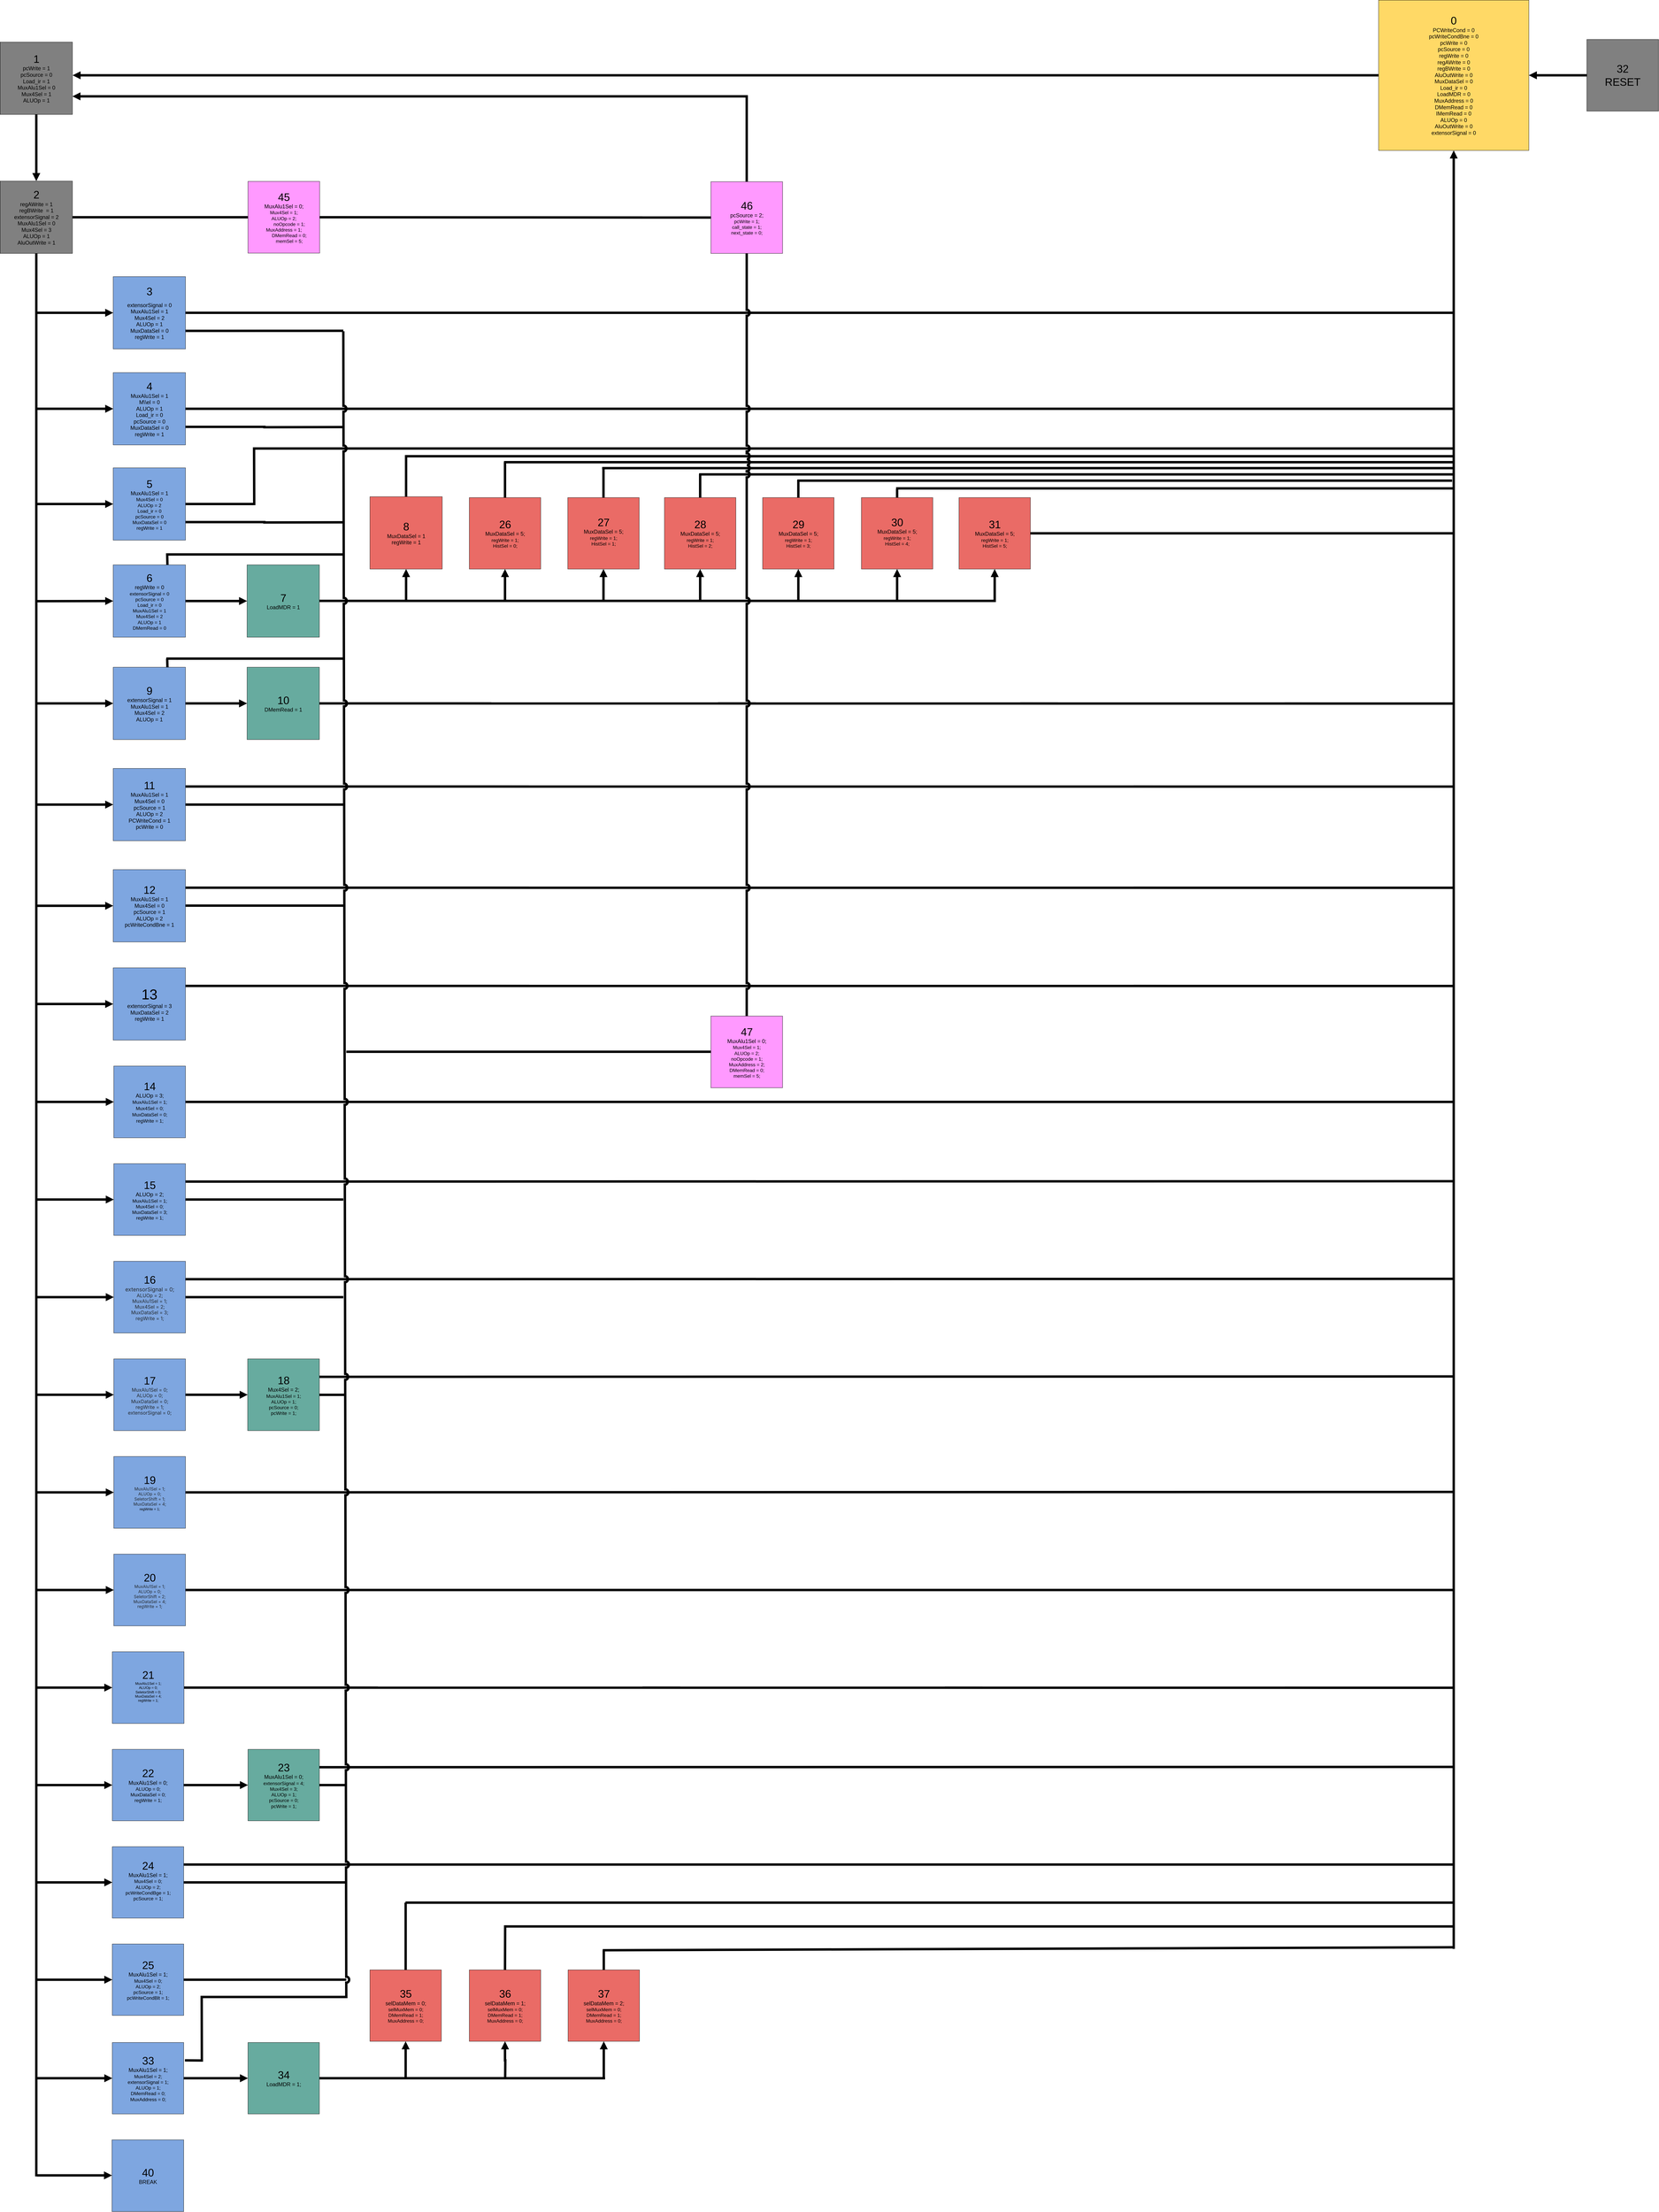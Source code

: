 <mxfile version="12.0.2" type="github" pages="1"><diagram id="GfeI7cuvr8lTpVwYaljc" name="Page-1"><mxGraphModel dx="32800" dy="27091" grid="1" gridSize="10" guides="1" tooltips="1" connect="1" arrows="1" fold="1" page="1" pageScale="1" pageWidth="10000" pageHeight="10000" math="0" shadow="0"><root><mxCell id="0"/><mxCell id="1" parent="0"/><mxCell id="e0AXkp45sy2Ry3DgqxkI-114" style="edgeStyle=orthogonalEdgeStyle;rounded=0;orthogonalLoop=1;jettySize=auto;html=1;startArrow=block;startFill=1;endArrow=none;endFill=0;strokeWidth=8;" edge="1" parent="1" source="e0AXkp45sy2Ry3DgqxkI-5"><mxGeometry relative="1" as="geometry"><mxPoint x="-17509" y="-17785.5" as="targetPoint"/></mxGeometry></mxCell><mxCell id="e0AXkp45sy2Ry3DgqxkI-143" style="edgeStyle=orthogonalEdgeStyle;rounded=0;orthogonalLoop=1;jettySize=auto;html=1;startArrow=none;startFill=0;endArrow=none;endFill=0;strokeWidth=8;" edge="1" parent="1" source="e0AXkp45sy2Ry3DgqxkI-5"><mxGeometry relative="1" as="geometry"><mxPoint x="-12749" y="-17785.5" as="targetPoint"/></mxGeometry></mxCell><mxCell id="e0AXkp45sy2Ry3DgqxkI-183" style="edgeStyle=orthogonalEdgeStyle;rounded=0;jumpStyle=arc;orthogonalLoop=1;jettySize=auto;html=1;exitX=1;exitY=0.75;exitDx=0;exitDy=0;startArrow=none;startFill=0;endArrow=none;endFill=0;strokeWidth=8;" edge="1" parent="1" source="e0AXkp45sy2Ry3DgqxkI-5"><mxGeometry relative="1" as="geometry"><mxPoint x="-16479" y="-17724" as="targetPoint"/></mxGeometry></mxCell><mxCell id="e0AXkp45sy2Ry3DgqxkI-5" value="&lt;font&gt;&lt;span style=&quot;white-space: normal&quot;&gt;&lt;span style=&quot;font-size: 36px&quot;&gt;4&lt;/span&gt;&lt;br&gt;&lt;span style=&quot;font-size: 18px&quot;&gt;MuxAlu1Sel = 1&lt;/span&gt;&lt;/span&gt;&lt;br style=&quot;white-space: normal&quot;&gt;&lt;span style=&quot;font-size: 18px ; white-space: normal&quot;&gt;M\\\\el = 0&lt;/span&gt;&lt;br style=&quot;white-space: normal&quot;&gt;&lt;span style=&quot;font-size: 18px ; white-space: normal&quot;&gt;ALUOp = 1&lt;/span&gt;&lt;br style=&quot;white-space: normal&quot;&gt;&lt;span style=&quot;font-size: 18px ; white-space: normal&quot;&gt;Load_ir = 0&lt;/span&gt;&lt;br style=&quot;white-space: normal&quot;&gt;&lt;span style=&quot;font-size: 18px ; white-space: normal&quot;&gt;pcSource = 0&lt;/span&gt;&lt;br style=&quot;white-space: normal&quot;&gt;&lt;span style=&quot;font-size: 18px ; white-space: normal&quot;&gt;MuxDataSel = 0&lt;/span&gt;&lt;br style=&quot;white-space: normal&quot;&gt;&lt;span style=&quot;font-size: 18px ; white-space: normal&quot;&gt;regWrite = 1&lt;/span&gt;&lt;/font&gt;" style="whiteSpace=wrap;html=1;aspect=fixed;fillColor=#7EA6E0;" vertex="1" parent="1"><mxGeometry x="-17252.5" y="-17907" width="243" height="243" as="geometry"/></mxCell><mxCell id="e0AXkp45sy2Ry3DgqxkI-187" style="edgeStyle=orthogonalEdgeStyle;rounded=0;jumpStyle=arc;orthogonalLoop=1;jettySize=auto;html=1;exitX=0.75;exitY=0;exitDx=0;exitDy=0;startArrow=none;startFill=0;endArrow=none;endFill=0;strokeWidth=8;" edge="1" parent="1" source="e0AXkp45sy2Ry3DgqxkI-6"><mxGeometry relative="1" as="geometry"><mxPoint x="-17071" y="-17296" as="targetPoint"/></mxGeometry></mxCell><mxCell id="e0AXkp45sy2Ry3DgqxkI-238" style="edgeStyle=orthogonalEdgeStyle;rounded=0;jumpStyle=arc;orthogonalLoop=1;jettySize=auto;html=1;startArrow=block;startFill=1;endArrow=none;endFill=0;strokeWidth=8;" edge="1" parent="1" source="e0AXkp45sy2Ry3DgqxkI-6"><mxGeometry relative="1" as="geometry"><mxPoint x="-17509" y="-17139" as="targetPoint"/></mxGeometry></mxCell><mxCell id="e0AXkp45sy2Ry3DgqxkI-6" value="&lt;span style=&quot;white-space: normal&quot;&gt;&lt;font style=&quot;font-size: 36px&quot;&gt;6&lt;/font&gt;&lt;br&gt;&lt;font style=&quot;font-size: 18px&quot;&gt;regWrite = 0&lt;/font&gt;&lt;/span&gt;&lt;font size=&quot;3&quot;&gt;&lt;br style=&quot;white-space: normal&quot;&gt;&lt;span style=&quot;white-space: normal&quot;&gt;extensorSignal = 0&lt;/span&gt;&lt;br style=&quot;white-space: normal&quot;&gt;&lt;span style=&quot;white-space: normal&quot;&gt;pcSource = 0&lt;/span&gt;&lt;br style=&quot;white-space: normal&quot;&gt;&lt;span style=&quot;white-space: normal&quot;&gt;Load_ir = 0&lt;/span&gt;&lt;br style=&quot;white-space: normal&quot;&gt;&lt;span style=&quot;white-space: normal&quot;&gt;MuxAlu1Sel = 1&lt;/span&gt;&lt;br style=&quot;white-space: normal&quot;&gt;&lt;span style=&quot;white-space: normal&quot;&gt;Mux4Sel = 2&lt;/span&gt;&lt;br style=&quot;white-space: normal&quot;&gt;&lt;span style=&quot;white-space: normal&quot;&gt;ALUOp = 1&lt;/span&gt;&lt;br style=&quot;white-space: normal&quot;&gt;&lt;span style=&quot;white-space: normal&quot;&gt;DMemRead = 0&lt;/span&gt;&lt;/font&gt;" style="whiteSpace=wrap;html=1;aspect=fixed;fillColor=#7EA6E0;" vertex="1" parent="1"><mxGeometry x="-17252.5" y="-17261" width="243" height="243" as="geometry"/></mxCell><mxCell id="e0AXkp45sy2Ry3DgqxkI-115" style="edgeStyle=orthogonalEdgeStyle;rounded=0;orthogonalLoop=1;jettySize=auto;html=1;startArrow=block;startFill=1;endArrow=none;endFill=0;strokeWidth=8;" edge="1" parent="1" source="e0AXkp45sy2Ry3DgqxkI-7"><mxGeometry relative="1" as="geometry"><mxPoint x="-17509" y="-17465.5" as="targetPoint"/></mxGeometry></mxCell><mxCell id="e0AXkp45sy2Ry3DgqxkI-144" style="edgeStyle=orthogonalEdgeStyle;rounded=0;orthogonalLoop=1;jettySize=auto;html=1;startArrow=none;startFill=0;endArrow=none;endFill=0;strokeWidth=8;" edge="1" parent="1" source="e0AXkp45sy2Ry3DgqxkI-7"><mxGeometry relative="1" as="geometry"><mxPoint x="-16779" y="-17656" as="targetPoint"/></mxGeometry></mxCell><mxCell id="e0AXkp45sy2Ry3DgqxkI-184" style="edgeStyle=orthogonalEdgeStyle;rounded=0;jumpStyle=arc;orthogonalLoop=1;jettySize=auto;html=1;exitX=1;exitY=0.75;exitDx=0;exitDy=0;startArrow=none;startFill=0;endArrow=none;endFill=0;strokeWidth=8;" edge="1" parent="1" source="e0AXkp45sy2Ry3DgqxkI-7"><mxGeometry relative="1" as="geometry"><mxPoint x="-16479" y="-17404" as="targetPoint"/></mxGeometry></mxCell><mxCell id="e0AXkp45sy2Ry3DgqxkI-7" value="&lt;span style=&quot;white-space: normal&quot;&gt;&lt;font style=&quot;font-size: 36px&quot;&gt;5&lt;/font&gt;&lt;br&gt;&lt;font style=&quot;font-size: 18px&quot;&gt;MuxAlu1Sel = 1&lt;/font&gt;&lt;/span&gt;&lt;font size=&quot;3&quot;&gt;&lt;br style=&quot;white-space: normal&quot;&gt;&lt;span style=&quot;white-space: normal&quot;&gt;Mux4Sel = 0&lt;/span&gt;&lt;br style=&quot;white-space: normal&quot;&gt;&lt;span style=&quot;white-space: normal&quot;&gt;ALUOp = 2&lt;/span&gt;&lt;br style=&quot;white-space: normal&quot;&gt;&lt;span style=&quot;white-space: normal&quot;&gt;Load_ir = 0&lt;/span&gt;&lt;br style=&quot;white-space: normal&quot;&gt;&lt;span style=&quot;white-space: normal&quot;&gt;pcSource = 0&lt;/span&gt;&lt;br style=&quot;white-space: normal&quot;&gt;&lt;span style=&quot;white-space: normal&quot;&gt;MuxDataSel = 0&lt;/span&gt;&lt;br style=&quot;white-space: normal&quot;&gt;&lt;span style=&quot;white-space: normal&quot;&gt;regWrite = 1&lt;/span&gt;&lt;/font&gt;" style="whiteSpace=wrap;html=1;aspect=fixed;fillColor=#7EA6E0;" vertex="1" parent="1"><mxGeometry x="-17252.5" y="-17587" width="243" height="243" as="geometry"/></mxCell><mxCell id="e0AXkp45sy2Ry3DgqxkI-113" style="edgeStyle=orthogonalEdgeStyle;rounded=0;orthogonalLoop=1;jettySize=auto;html=1;startArrow=block;startFill=1;endArrow=none;endFill=0;strokeWidth=8;" edge="1" parent="1" source="e0AXkp45sy2Ry3DgqxkI-8"><mxGeometry relative="1" as="geometry"><mxPoint x="-17509" y="-18108" as="targetPoint"/></mxGeometry></mxCell><mxCell id="e0AXkp45sy2Ry3DgqxkI-142" style="edgeStyle=orthogonalEdgeStyle;rounded=0;orthogonalLoop=1;jettySize=auto;html=1;startArrow=none;startFill=0;endArrow=none;endFill=0;strokeWidth=8;" edge="1" parent="1" source="e0AXkp45sy2Ry3DgqxkI-8"><mxGeometry relative="1" as="geometry"><mxPoint x="-12749" y="-18108" as="targetPoint"/></mxGeometry></mxCell><mxCell id="e0AXkp45sy2Ry3DgqxkI-180" style="edgeStyle=orthogonalEdgeStyle;rounded=0;jumpStyle=arc;orthogonalLoop=1;jettySize=auto;html=1;exitX=1;exitY=0.75;exitDx=0;exitDy=0;startArrow=none;startFill=0;endArrow=none;endFill=0;strokeWidth=8;" edge="1" parent="1" source="e0AXkp45sy2Ry3DgqxkI-8"><mxGeometry relative="1" as="geometry"><mxPoint x="-16479" y="-18047.448" as="targetPoint"/></mxGeometry></mxCell><mxCell id="e0AXkp45sy2Ry3DgqxkI-8" value="&lt;span style=&quot;font-size: 36px&quot;&gt;3&lt;br&gt;&lt;/span&gt;&lt;br&gt;&lt;font style=&quot;font-size: 18px&quot;&gt;extensorSignal = 0&lt;br&gt;MuxAlu1Sel = 1&lt;br&gt;Mux4Sel = 2&lt;br&gt;ALUOp = 1&lt;br&gt;MuxDataSel = 0&lt;br&gt;regWrite = 1&lt;/font&gt;" style="whiteSpace=wrap;html=1;aspect=fixed;fillColor=#7EA6E0;" vertex="1" parent="1"><mxGeometry x="-17252.5" y="-18229.5" width="243" height="243" as="geometry"/></mxCell><mxCell id="e0AXkp45sy2Ry3DgqxkI-81" style="edgeStyle=orthogonalEdgeStyle;rounded=0;orthogonalLoop=1;jettySize=auto;html=1;entryX=1;entryY=0.5;entryDx=0;entryDy=0;startArrow=block;startFill=1;endArrow=none;endFill=0;strokeWidth=8;" edge="1" parent="1" source="e0AXkp45sy2Ry3DgqxkI-9" target="e0AXkp45sy2Ry3DgqxkI-12"><mxGeometry relative="1" as="geometry"/></mxCell><mxCell id="e0AXkp45sy2Ry3DgqxkI-237" style="edgeStyle=orthogonalEdgeStyle;rounded=0;jumpStyle=arc;orthogonalLoop=1;jettySize=auto;html=1;startArrow=none;startFill=0;endArrow=none;endFill=0;strokeWidth=8;" edge="1" parent="1" source="e0AXkp45sy2Ry3DgqxkI-9"><mxGeometry relative="1" as="geometry"><mxPoint x="-12749" y="-16795" as="targetPoint"/></mxGeometry></mxCell><mxCell id="e0AXkp45sy2Ry3DgqxkI-9" value="&lt;span style=&quot;white-space: normal&quot;&gt;&lt;font&gt;&lt;font style=&quot;font-size: 36px&quot;&gt;10&lt;/font&gt;&lt;br&gt;&lt;span style=&quot;font-size: 18px&quot;&gt;DMemRead = 1&lt;/span&gt;&lt;/font&gt;&lt;/span&gt;" style="whiteSpace=wrap;html=1;aspect=fixed;fillColor=#67AB9F;" vertex="1" parent="1"><mxGeometry x="-16802.5" y="-16917" width="243" height="243" as="geometry"/></mxCell><mxCell id="e0AXkp45sy2Ry3DgqxkI-80" style="edgeStyle=orthogonalEdgeStyle;rounded=0;orthogonalLoop=1;jettySize=auto;html=1;exitX=0;exitY=0.5;exitDx=0;exitDy=0;entryX=1;entryY=0.5;entryDx=0;entryDy=0;startArrow=block;startFill=1;endArrow=none;endFill=0;strokeWidth=8;" edge="1" parent="1" source="e0AXkp45sy2Ry3DgqxkI-10" target="e0AXkp45sy2Ry3DgqxkI-6"><mxGeometry relative="1" as="geometry"/></mxCell><mxCell id="e0AXkp45sy2Ry3DgqxkI-89" style="edgeStyle=orthogonalEdgeStyle;rounded=0;orthogonalLoop=1;jettySize=auto;html=1;startArrow=none;startFill=0;endArrow=none;endFill=0;strokeWidth=8;" edge="1" parent="1" source="e0AXkp45sy2Ry3DgqxkI-10"><mxGeometry relative="1" as="geometry"><mxPoint x="-14285.5" y="-17140" as="targetPoint"/></mxGeometry></mxCell><mxCell id="e0AXkp45sy2Ry3DgqxkI-10" value="&lt;font&gt;&lt;font style=&quot;font-size: 36px&quot;&gt;7&lt;/font&gt;&lt;br style=&quot;white-space: normal&quot;&gt;&lt;span style=&quot;font-size: 18px ; white-space: normal&quot;&gt;LoadMDR = 1&lt;/span&gt;&lt;/font&gt;" style="whiteSpace=wrap;html=1;aspect=fixed;fillColor=#67AB9F;" vertex="1" parent="1"><mxGeometry x="-16802.5" y="-17261" width="243" height="243" as="geometry"/></mxCell><mxCell id="e0AXkp45sy2Ry3DgqxkI-138" style="edgeStyle=orthogonalEdgeStyle;rounded=0;orthogonalLoop=1;jettySize=auto;html=1;entryX=0.5;entryY=0;entryDx=0;entryDy=0;startArrow=none;startFill=0;endArrow=block;endFill=1;strokeWidth=8;" edge="1" parent="1" source="e0AXkp45sy2Ry3DgqxkI-11" target="e0AXkp45sy2Ry3DgqxkI-13"><mxGeometry relative="1" as="geometry"/></mxCell><mxCell id="e0AXkp45sy2Ry3DgqxkI-210" style="edgeStyle=orthogonalEdgeStyle;rounded=0;jumpStyle=arc;orthogonalLoop=1;jettySize=auto;html=1;exitX=1;exitY=0.75;exitDx=0;exitDy=0;startArrow=block;startFill=1;endArrow=none;endFill=0;strokeWidth=8;entryX=0.5;entryY=0;entryDx=0;entryDy=0;" edge="1" parent="1" source="e0AXkp45sy2Ry3DgqxkI-11" target="e0AXkp45sy2Ry3DgqxkI-23"><mxGeometry relative="1" as="geometry"><mxPoint x="-16199" y="-18836" as="targetPoint"/></mxGeometry></mxCell><mxCell id="e0AXkp45sy2Ry3DgqxkI-11" value="&lt;font&gt;&lt;span style=&quot;font-size: 36px&quot;&gt;1&lt;/span&gt;&lt;br&gt;&lt;font style=&quot;font-size: 18px&quot;&gt;pcWrite = 1&lt;br&gt;pcSource = 0&lt;br&gt;Load_ir = 1&lt;br&gt;MuxAlu1Sel = 0&lt;br&gt;Mux4Sel = 1&lt;br&gt;ALUOp = 1&lt;/font&gt;&lt;br&gt;&lt;/font&gt;" style="whiteSpace=wrap;html=1;aspect=fixed;fillColor=#808080;" vertex="1" parent="1"><mxGeometry x="-17632.5" y="-19017.5" width="243" height="243" as="geometry"/></mxCell><mxCell id="e0AXkp45sy2Ry3DgqxkI-117" style="edgeStyle=orthogonalEdgeStyle;rounded=0;orthogonalLoop=1;jettySize=auto;html=1;startArrow=block;startFill=1;endArrow=none;endFill=0;strokeWidth=8;" edge="1" parent="1" source="e0AXkp45sy2Ry3DgqxkI-12"><mxGeometry relative="1" as="geometry"><mxPoint x="-17509" y="-16795.5" as="targetPoint"/></mxGeometry></mxCell><mxCell id="e0AXkp45sy2Ry3DgqxkI-190" style="edgeStyle=orthogonalEdgeStyle;rounded=0;jumpStyle=arc;orthogonalLoop=1;jettySize=auto;html=1;exitX=0.75;exitY=0;exitDx=0;exitDy=0;startArrow=none;startFill=0;endArrow=none;endFill=0;strokeWidth=8;" edge="1" parent="1" source="e0AXkp45sy2Ry3DgqxkI-12"><mxGeometry relative="1" as="geometry"><mxPoint x="-17071" y="-16946" as="targetPoint"/></mxGeometry></mxCell><mxCell id="e0AXkp45sy2Ry3DgqxkI-12" value="&lt;font&gt;&lt;span style=&quot;white-space: normal&quot;&gt;&lt;font style=&quot;font-size: 36px&quot;&gt;9&lt;/font&gt;&lt;br&gt;&lt;span style=&quot;font-size: 18px&quot;&gt;extensorSignal = 1&lt;/span&gt;&lt;/span&gt;&lt;br style=&quot;white-space: normal&quot;&gt;&lt;span style=&quot;font-size: 18px ; white-space: normal&quot;&gt;MuxAlu1Sel = 1&lt;/span&gt;&lt;br style=&quot;white-space: normal&quot;&gt;&lt;span style=&quot;font-size: 18px ; white-space: normal&quot;&gt;Mux4Sel = 2&lt;/span&gt;&lt;br style=&quot;white-space: normal&quot;&gt;&lt;span style=&quot;font-size: 18px ; white-space: normal&quot;&gt;ALUOp = 1&lt;/span&gt;&lt;/font&gt;" style="whiteSpace=wrap;html=1;aspect=fixed;fillColor=#7EA6E0;" vertex="1" parent="1"><mxGeometry x="-17252.5" y="-16917" width="243" height="243" as="geometry"/></mxCell><mxCell id="e0AXkp45sy2Ry3DgqxkI-110" style="edgeStyle=orthogonalEdgeStyle;rounded=0;orthogonalLoop=1;jettySize=auto;html=1;startArrow=none;startFill=0;endArrow=none;endFill=0;strokeWidth=8;" edge="1" parent="1" source="e0AXkp45sy2Ry3DgqxkI-13"><mxGeometry relative="1" as="geometry"><mxPoint x="-17511" y="-11846" as="targetPoint"/></mxGeometry></mxCell><mxCell id="e0AXkp45sy2Ry3DgqxkI-205" style="edgeStyle=orthogonalEdgeStyle;rounded=0;jumpStyle=arc;orthogonalLoop=1;jettySize=auto;html=1;entryX=0;entryY=0.5;entryDx=0;entryDy=0;startArrow=none;startFill=0;endArrow=none;endFill=0;strokeWidth=8;" edge="1" parent="1" source="e0AXkp45sy2Ry3DgqxkI-13" target="e0AXkp45sy2Ry3DgqxkI-22"><mxGeometry relative="1" as="geometry"/></mxCell><mxCell id="e0AXkp45sy2Ry3DgqxkI-13" value="&lt;span style=&quot;font-size: 36px&quot;&gt;2&lt;/span&gt;&lt;br style=&quot;white-space: normal&quot;&gt;&lt;font style=&quot;font-size: 18px&quot;&gt;regAWrite = 1&lt;br&gt;regBWrite&amp;nbsp; = 1&lt;br&gt;extensorSignal = 2&lt;br&gt;MuxAlu1Sel = 0&lt;br&gt;Mux4Sel = 3&lt;br&gt;ALUOp = 1&lt;br&gt;AluOutWrite = 1&lt;/font&gt;" style="whiteSpace=wrap;html=1;aspect=fixed;fillColor=#808080;" vertex="1" parent="1"><mxGeometry x="-17632.5" y="-18550.5" width="243" height="243" as="geometry"/></mxCell><mxCell id="e0AXkp45sy2Ry3DgqxkI-93" style="edgeStyle=orthogonalEdgeStyle;rounded=0;orthogonalLoop=1;jettySize=auto;html=1;startArrow=block;startFill=1;endArrow=none;endFill=0;strokeWidth=8;" edge="1" parent="1" source="e0AXkp45sy2Ry3DgqxkI-14"><mxGeometry relative="1" as="geometry"><mxPoint x="-16268" y="-17137" as="targetPoint"/></mxGeometry></mxCell><mxCell id="e0AXkp45sy2Ry3DgqxkI-146" style="edgeStyle=orthogonalEdgeStyle;rounded=0;orthogonalLoop=1;jettySize=auto;html=1;startArrow=none;startFill=0;endArrow=none;endFill=0;strokeWidth=8;" edge="1" parent="1" source="e0AXkp45sy2Ry3DgqxkI-14"><mxGeometry relative="1" as="geometry"><mxPoint x="-16268" y="-17626" as="targetPoint"/></mxGeometry></mxCell><mxCell id="e0AXkp45sy2Ry3DgqxkI-14" value="&lt;font&gt;&lt;span style=&quot;white-space: normal&quot;&gt;&lt;font style=&quot;font-size: 36px&quot;&gt;8&lt;/font&gt;&lt;br&gt;&lt;span style=&quot;font-size: 18px&quot;&gt;MuxDataSel = 1&lt;/span&gt;&lt;/span&gt;&lt;br style=&quot;white-space: normal&quot;&gt;&lt;span style=&quot;font-size: 18px ; white-space: normal&quot;&gt;regWrite = 1&lt;/span&gt;&lt;/font&gt;" style="whiteSpace=wrap;html=1;aspect=fixed;fillColor=#EA6B66;" vertex="1" parent="1"><mxGeometry x="-16389.5" y="-17490" width="243" height="243" as="geometry"/></mxCell><mxCell id="e0AXkp45sy2Ry3DgqxkI-118" style="edgeStyle=orthogonalEdgeStyle;rounded=0;orthogonalLoop=1;jettySize=auto;html=1;startArrow=block;startFill=1;endArrow=none;endFill=0;strokeWidth=8;" edge="1" parent="1" source="e0AXkp45sy2Ry3DgqxkI-15"><mxGeometry relative="1" as="geometry"><mxPoint x="-17509" y="-16455.5" as="targetPoint"/></mxGeometry></mxCell><mxCell id="e0AXkp45sy2Ry3DgqxkI-192" style="edgeStyle=orthogonalEdgeStyle;rounded=0;jumpStyle=arc;orthogonalLoop=1;jettySize=auto;html=1;startArrow=none;startFill=0;endArrow=none;endFill=0;strokeWidth=8;" edge="1" parent="1" source="e0AXkp45sy2Ry3DgqxkI-15"><mxGeometry relative="1" as="geometry"><mxPoint x="-16479" y="-16455.5" as="targetPoint"/></mxGeometry></mxCell><mxCell id="e0AXkp45sy2Ry3DgqxkI-236" style="edgeStyle=orthogonalEdgeStyle;rounded=0;jumpStyle=arc;orthogonalLoop=1;jettySize=auto;html=1;exitX=1;exitY=0.25;exitDx=0;exitDy=0;startArrow=none;startFill=0;endArrow=none;endFill=0;strokeWidth=8;" edge="1" parent="1" source="e0AXkp45sy2Ry3DgqxkI-15"><mxGeometry relative="1" as="geometry"><mxPoint x="-12749" y="-16516" as="targetPoint"/></mxGeometry></mxCell><mxCell id="e0AXkp45sy2Ry3DgqxkI-15" value="&lt;font&gt;&lt;span style=&quot;font-size: 36px&quot;&gt;11&lt;/span&gt;&lt;br&gt;&lt;font style=&quot;font-size: 18px&quot;&gt;MuxAlu1Sel = 1&lt;br&gt;Mux4Sel = 0&lt;br&gt;pcSource = 1&lt;br&gt;ALUOp = 2&lt;br&gt;PCWriteCond = 1&lt;br&gt;pcWrite = 0&lt;/font&gt;&lt;br&gt;&lt;/font&gt;" style="whiteSpace=wrap;html=1;aspect=fixed;fillColor=#7EA6E0;" vertex="1" parent="1"><mxGeometry x="-17252.5" y="-16577" width="243" height="243" as="geometry"/></mxCell><mxCell id="e0AXkp45sy2Ry3DgqxkI-119" style="edgeStyle=orthogonalEdgeStyle;rounded=0;orthogonalLoop=1;jettySize=auto;html=1;startArrow=block;startFill=1;endArrow=none;endFill=0;strokeWidth=8;" edge="1" parent="1" source="e0AXkp45sy2Ry3DgqxkI-16"><mxGeometry relative="1" as="geometry"><mxPoint x="-17509" y="-16115.5" as="targetPoint"/></mxGeometry></mxCell><mxCell id="e0AXkp45sy2Ry3DgqxkI-194" style="edgeStyle=orthogonalEdgeStyle;rounded=0;jumpStyle=arc;orthogonalLoop=1;jettySize=auto;html=1;startArrow=none;startFill=0;endArrow=none;endFill=0;strokeWidth=8;" edge="1" parent="1" source="e0AXkp45sy2Ry3DgqxkI-16"><mxGeometry relative="1" as="geometry"><mxPoint x="-16479" y="-16116" as="targetPoint"/></mxGeometry></mxCell><mxCell id="e0AXkp45sy2Ry3DgqxkI-235" style="edgeStyle=orthogonalEdgeStyle;rounded=0;jumpStyle=arc;orthogonalLoop=1;jettySize=auto;html=1;exitX=1;exitY=0.25;exitDx=0;exitDy=0;startArrow=none;startFill=0;endArrow=none;endFill=0;strokeWidth=8;" edge="1" parent="1" source="e0AXkp45sy2Ry3DgqxkI-16"><mxGeometry relative="1" as="geometry"><mxPoint x="-12749" y="-16176" as="targetPoint"/></mxGeometry></mxCell><mxCell id="e0AXkp45sy2Ry3DgqxkI-16" value="&lt;font&gt;&lt;font&gt;&lt;font style=&quot;font-size: 36px&quot;&gt;12&lt;/font&gt;&lt;br&gt;&lt;span style=&quot;font-size: 18px&quot;&gt;MuxAlu1Sel = 1&lt;/span&gt;&lt;br&gt;&lt;span style=&quot;font-size: 18px&quot;&gt;Mux4Sel = 0&lt;/span&gt;&lt;br&gt;&lt;span style=&quot;font-size: 18px&quot;&gt;pcSource = 1&lt;/span&gt;&lt;br&gt;&lt;span style=&quot;font-size: 18px&quot;&gt;ALUOp = 2&lt;/span&gt;&lt;br&gt;&lt;span style=&quot;font-size: 18px&quot;&gt;pcWriteCondBne = 1&lt;/span&gt;&lt;/font&gt;&lt;br&gt;&lt;/font&gt;" style="whiteSpace=wrap;html=1;aspect=fixed;fillColor=#7EA6E0;" vertex="1" parent="1"><mxGeometry x="-17252.5" y="-16237" width="243" height="243" as="geometry"/></mxCell><mxCell id="e0AXkp45sy2Ry3DgqxkI-120" style="edgeStyle=orthogonalEdgeStyle;rounded=0;orthogonalLoop=1;jettySize=auto;html=1;startArrow=block;startFill=1;endArrow=none;endFill=0;strokeWidth=8;" edge="1" parent="1" source="e0AXkp45sy2Ry3DgqxkI-18"><mxGeometry relative="1" as="geometry"><mxPoint x="-17509" y="-15785.5" as="targetPoint"/></mxGeometry></mxCell><mxCell id="e0AXkp45sy2Ry3DgqxkI-234" style="edgeStyle=orthogonalEdgeStyle;rounded=0;jumpStyle=arc;orthogonalLoop=1;jettySize=auto;html=1;exitX=1;exitY=0.25;exitDx=0;exitDy=0;startArrow=none;startFill=0;endArrow=none;endFill=0;strokeWidth=8;" edge="1" parent="1" source="e0AXkp45sy2Ry3DgqxkI-18"><mxGeometry relative="1" as="geometry"><mxPoint x="-12749" y="-15846" as="targetPoint"/></mxGeometry></mxCell><mxCell id="e0AXkp45sy2Ry3DgqxkI-18" value="&lt;font&gt;&lt;font&gt;&lt;font style=&quot;font-size: 48px&quot;&gt;13&lt;/font&gt;&lt;br&gt;&lt;span style=&quot;font-size: 18px&quot;&gt;extensorSignal = 3&lt;/span&gt;&lt;br&gt;&lt;span style=&quot;font-size: 18px&quot;&gt;MuxDataSel = 2&lt;/span&gt;&lt;br&gt;&lt;span style=&quot;font-size: 18px&quot;&gt;regWrite = 1&lt;/span&gt;&lt;/font&gt;&lt;br&gt;&lt;/font&gt;" style="whiteSpace=wrap;html=1;aspect=fixed;fillColor=#7EA6E0;" vertex="1" parent="1"><mxGeometry x="-17252.5" y="-15907" width="243" height="243" as="geometry"/></mxCell><mxCell id="e0AXkp45sy2Ry3DgqxkI-137" style="edgeStyle=orthogonalEdgeStyle;rounded=0;orthogonalLoop=1;jettySize=auto;html=1;entryX=1.002;entryY=0.459;entryDx=0;entryDy=0;entryPerimeter=0;startArrow=none;startFill=0;endArrow=block;endFill=1;strokeWidth=8;" edge="1" parent="1" source="e0AXkp45sy2Ry3DgqxkI-19" target="e0AXkp45sy2Ry3DgqxkI-11"><mxGeometry relative="1" as="geometry"/></mxCell><mxCell id="e0AXkp45sy2Ry3DgqxkI-140" style="edgeStyle=orthogonalEdgeStyle;rounded=0;orthogonalLoop=1;jettySize=auto;html=1;startArrow=block;startFill=1;endArrow=none;endFill=0;strokeWidth=8;" edge="1" parent="1" source="e0AXkp45sy2Ry3DgqxkI-19"><mxGeometry relative="1" as="geometry"><mxPoint x="-12746.5" y="-12610.615" as="targetPoint"/></mxGeometry></mxCell><mxCell id="e0AXkp45sy2Ry3DgqxkI-19" value="&lt;font&gt;&lt;font&gt;&lt;font style=&quot;font-size: 36px&quot;&gt;0&lt;/font&gt;&lt;br&gt;&lt;span style=&quot;font-size: 18px&quot;&gt;PCWriteCond = 0&lt;/span&gt;&lt;br&gt;&lt;span style=&quot;font-size: 18px&quot;&gt;pcWriteCondBne = 0&lt;/span&gt;&lt;br&gt;&lt;span style=&quot;font-size: 18px&quot;&gt;pcWrite = 0&lt;/span&gt;&lt;br&gt;&lt;span style=&quot;font-size: 18px&quot;&gt;pcSource = 0&lt;/span&gt;&lt;br&gt;&lt;span style=&quot;font-size: 18px&quot;&gt;regWrite = 0&lt;/span&gt;&lt;br&gt;&lt;span style=&quot;font-size: 18px&quot;&gt;regAWrite = 0&lt;/span&gt;&lt;br&gt;&lt;span style=&quot;font-size: 18px&quot;&gt;regBWrite = 0&lt;/span&gt;&lt;br&gt;&lt;span style=&quot;font-size: 18px&quot;&gt;AluOutWrite = 0&lt;/span&gt;&lt;br&gt;&lt;span style=&quot;font-size: 18px&quot;&gt;MuxDataSel = 0&lt;/span&gt;&lt;br&gt;&lt;span style=&quot;font-size: 18px&quot;&gt;Load_ir = 0&lt;/span&gt;&lt;br&gt;&lt;span style=&quot;font-size: 18px&quot;&gt;LoadMDR = 0&lt;/span&gt;&lt;br&gt;&lt;span style=&quot;font-size: 18px&quot;&gt;MuxAddress = 0&lt;/span&gt;&lt;br&gt;&lt;span style=&quot;font-size: 18px&quot;&gt;DMemRead = 0&lt;/span&gt;&lt;br&gt;&lt;span style=&quot;font-size: 18px&quot;&gt;IMemRead = 0&lt;/span&gt;&lt;br&gt;&lt;span style=&quot;font-size: 18px&quot;&gt;ALUOp = 0&lt;/span&gt;&lt;br&gt;&lt;span style=&quot;font-size: 18px&quot;&gt;AluOutWrite = 0&lt;/span&gt;&lt;br&gt;&lt;span style=&quot;font-size: 18px&quot;&gt;extensorSignal = 0&lt;/span&gt;&lt;/font&gt;&lt;br&gt;&lt;/font&gt;" style="whiteSpace=wrap;html=1;aspect=fixed;fillColor=#FFD966;" vertex="1" parent="1"><mxGeometry x="-12999" y="-19158.5" width="505" height="505" as="geometry"/></mxCell><mxCell id="e0AXkp45sy2Ry3DgqxkI-215" style="edgeStyle=orthogonalEdgeStyle;rounded=0;jumpStyle=arc;orthogonalLoop=1;jettySize=auto;html=1;startArrow=block;startFill=1;endArrow=none;endFill=0;strokeWidth=8;" edge="1" parent="1"><mxGeometry relative="1" as="geometry"><mxPoint x="-17509" y="-11849.5" as="targetPoint"/><mxPoint x="-17256.5" y="-11849.5" as="sourcePoint"/></mxGeometry></mxCell><mxCell id="e0AXkp45sy2Ry3DgqxkI-20" value="&lt;span style=&quot;white-space: normal&quot;&gt;&lt;font&gt;&lt;font style=&quot;font-size: 36px&quot;&gt;40&lt;/font&gt;&lt;br&gt;&lt;span style=&quot;font-size: 18px&quot;&gt;BREAK&lt;/span&gt;&lt;/font&gt;&lt;/span&gt;" style="whiteSpace=wrap;html=1;aspect=fixed;fillColor=#7EA6E0;" vertex="1" parent="1"><mxGeometry x="-17256.5" y="-11969" width="241" height="241" as="geometry"/></mxCell><mxCell id="e0AXkp45sy2Ry3DgqxkI-136" style="edgeStyle=orthogonalEdgeStyle;rounded=0;orthogonalLoop=1;jettySize=auto;html=1;entryX=1;entryY=0.5;entryDx=0;entryDy=0;startArrow=none;startFill=0;endArrow=block;endFill=1;strokeWidth=8;" edge="1" parent="1" source="e0AXkp45sy2Ry3DgqxkI-21" target="e0AXkp45sy2Ry3DgqxkI-19"><mxGeometry relative="1" as="geometry"/></mxCell><mxCell id="e0AXkp45sy2Ry3DgqxkI-21" value="&lt;span style=&quot;font-size: 36px&quot;&gt;32&lt;br&gt;RESET&lt;/span&gt;" style="whiteSpace=wrap;html=1;aspect=fixed;fillColor=#808080;" vertex="1" parent="1"><mxGeometry x="-12299" y="-19026.5" width="241" height="241" as="geometry"/></mxCell><mxCell id="e0AXkp45sy2Ry3DgqxkI-207" style="edgeStyle=orthogonalEdgeStyle;rounded=0;jumpStyle=arc;orthogonalLoop=1;jettySize=auto;html=1;entryX=0;entryY=0.5;entryDx=0;entryDy=0;startArrow=none;startFill=0;endArrow=none;endFill=0;strokeWidth=8;" edge="1" parent="1" source="e0AXkp45sy2Ry3DgqxkI-22" target="e0AXkp45sy2Ry3DgqxkI-23"><mxGeometry relative="1" as="geometry"/></mxCell><mxCell id="e0AXkp45sy2Ry3DgqxkI-22" value="&lt;div&gt;&lt;font style=&quot;font-size: 36px&quot;&gt;45&lt;/font&gt;&lt;/div&gt;&lt;div&gt;&lt;font style=&quot;font-size: 18px&quot;&gt;MuxAlu1Sel = 0;&lt;/font&gt;&lt;/div&gt;&lt;div&gt;&lt;span style=&quot;font-size: medium&quot;&gt;Mux4Sel = 1;&lt;/span&gt;&lt;/div&gt;&lt;div&gt;&lt;span style=&quot;font-size: medium&quot;&gt;ALUOp = 2;&lt;/span&gt;&lt;/div&gt;&lt;div&gt;&lt;font size=&quot;3&quot;&gt;&lt;span style=&quot;white-space: pre&quot;&gt;&#9;&lt;/span&gt;noOpcode = 1;&lt;/font&gt;&lt;/div&gt;&lt;div&gt;&lt;span style=&quot;font-size: medium&quot;&gt;MuxAddress = 1;&lt;/span&gt;&lt;br&gt;&lt;/div&gt;&lt;div&gt;&lt;font size=&quot;3&quot;&gt;&lt;span style=&quot;white-space: pre&quot;&gt;&#9;&lt;/span&gt;DMemRead = 0;&lt;/font&gt;&lt;/div&gt;&lt;div&gt;&lt;font size=&quot;3&quot;&gt;&lt;span style=&quot;white-space: pre&quot;&gt;&#9;&lt;/span&gt;memSel = 5;&lt;/font&gt;&lt;/div&gt;" style="whiteSpace=wrap;html=1;aspect=fixed;fillColor=#FF99FF;" vertex="1" parent="1"><mxGeometry x="-16799.5" y="-18549.5" width="241" height="241" as="geometry"/></mxCell><mxCell id="e0AXkp45sy2Ry3DgqxkI-23" value="&lt;div&gt;&lt;font style=&quot;font-size: 36px&quot;&gt;46&lt;/font&gt;&lt;/div&gt;&lt;div&gt;&lt;font style=&quot;font-size: 18px&quot;&gt;pcSource = 2;&lt;/font&gt;&lt;/div&gt;&lt;div&gt;&lt;span style=&quot;font-size: medium&quot;&gt;pcWrite = 1;&lt;/span&gt;&lt;/div&gt;&lt;div&gt;&lt;span style=&quot;font-size: medium&quot;&gt;call_state = 1;&lt;/span&gt;&lt;br&gt;&lt;/div&gt;&lt;div&gt;&lt;span style=&quot;font-size: medium&quot;&gt;next_state = 0;&lt;/span&gt;&lt;br&gt;&lt;/div&gt;" style="whiteSpace=wrap;html=1;aspect=fixed;fillColor=#FF99FF;" vertex="1" parent="1"><mxGeometry x="-15243.5" y="-18548.5" width="241" height="241" as="geometry"/></mxCell><mxCell id="e0AXkp45sy2Ry3DgqxkI-169" style="edgeStyle=orthogonalEdgeStyle;rounded=0;orthogonalLoop=1;jettySize=auto;html=1;startArrow=none;startFill=0;endArrow=none;endFill=0;strokeWidth=8;" edge="1" parent="1" source="e0AXkp45sy2Ry3DgqxkI-24"><mxGeometry relative="1" as="geometry"><mxPoint x="-16469" y="-15625" as="targetPoint"/><mxPoint x="-13606" y="-15625" as="sourcePoint"/></mxGeometry></mxCell><mxCell id="e0AXkp45sy2Ry3DgqxkI-122" style="edgeStyle=orthogonalEdgeStyle;rounded=0;orthogonalLoop=1;jettySize=auto;html=1;startArrow=block;startFill=1;endArrow=none;endFill=0;strokeWidth=8;" edge="1" parent="1" source="e0AXkp45sy2Ry3DgqxkI-25"><mxGeometry relative="1" as="geometry"><mxPoint x="-17509" y="-15128.5" as="targetPoint"/></mxGeometry></mxCell><mxCell id="e0AXkp45sy2Ry3DgqxkI-196" style="edgeStyle=orthogonalEdgeStyle;rounded=0;jumpStyle=arc;orthogonalLoop=1;jettySize=auto;html=1;startArrow=none;startFill=0;endArrow=none;endFill=0;strokeWidth=8;" edge="1" parent="1" source="e0AXkp45sy2Ry3DgqxkI-25"><mxGeometry relative="1" as="geometry"><mxPoint x="-16479" y="-15128.5" as="targetPoint"/></mxGeometry></mxCell><mxCell id="e0AXkp45sy2Ry3DgqxkI-231" style="edgeStyle=orthogonalEdgeStyle;rounded=0;jumpStyle=arc;orthogonalLoop=1;jettySize=auto;html=1;exitX=1;exitY=0.25;exitDx=0;exitDy=0;startArrow=none;startFill=0;endArrow=none;endFill=0;strokeWidth=8;" edge="1" parent="1" source="e0AXkp45sy2Ry3DgqxkI-25"><mxGeometry relative="1" as="geometry"><mxPoint x="-12749" y="-15190" as="targetPoint"/></mxGeometry></mxCell><mxCell id="e0AXkp45sy2Ry3DgqxkI-25" value="&lt;div&gt;&lt;font style=&quot;font-size: 36px&quot;&gt;15&lt;/font&gt;&lt;/div&gt;&lt;div&gt;&lt;font style=&quot;font-size: 18px&quot;&gt;ALUOp = 2;&lt;/font&gt;&lt;/div&gt;&lt;div&gt;&lt;span style=&quot;font-size: medium&quot;&gt;MuxAlu1Sel = 1;&lt;/span&gt;&lt;/div&gt;&lt;div&gt;&lt;span style=&quot;font-size: medium&quot;&gt;Mux4Sel = 0;&lt;/span&gt;&lt;/div&gt;&lt;div&gt;&lt;span style=&quot;font-size: medium&quot;&gt;MuxDataSel = 3;&lt;/span&gt;&lt;/div&gt;&lt;div&gt;&lt;span style=&quot;font-size: medium&quot;&gt;regWrite = 1;&lt;/span&gt;&lt;/div&gt;" style="whiteSpace=wrap;html=1;aspect=fixed;fillColor=#7EA6E0;" vertex="1" parent="1"><mxGeometry x="-17250.5" y="-15249" width="241" height="241" as="geometry"/></mxCell><mxCell id="e0AXkp45sy2Ry3DgqxkI-123" style="edgeStyle=orthogonalEdgeStyle;rounded=0;orthogonalLoop=1;jettySize=auto;html=1;startArrow=block;startFill=1;endArrow=none;endFill=0;strokeWidth=8;" edge="1" parent="1" source="e0AXkp45sy2Ry3DgqxkI-26"><mxGeometry relative="1" as="geometry"><mxPoint x="-17509" y="-14800.5" as="targetPoint"/></mxGeometry></mxCell><mxCell id="e0AXkp45sy2Ry3DgqxkI-197" style="edgeStyle=orthogonalEdgeStyle;rounded=0;jumpStyle=arc;orthogonalLoop=1;jettySize=auto;html=1;startArrow=none;startFill=0;endArrow=none;endFill=0;strokeWidth=8;" edge="1" parent="1" source="e0AXkp45sy2Ry3DgqxkI-26"><mxGeometry relative="1" as="geometry"><mxPoint x="-16479" y="-14800.5" as="targetPoint"/></mxGeometry></mxCell><mxCell id="e0AXkp45sy2Ry3DgqxkI-230" style="edgeStyle=orthogonalEdgeStyle;rounded=0;jumpStyle=arc;orthogonalLoop=1;jettySize=auto;html=1;exitX=1;exitY=0.25;exitDx=0;exitDy=0;startArrow=none;startFill=0;endArrow=none;endFill=0;strokeWidth=8;" edge="1" parent="1" source="e0AXkp45sy2Ry3DgqxkI-26"><mxGeometry relative="1" as="geometry"><mxPoint x="-12749" y="-14862" as="targetPoint"/></mxGeometry></mxCell><mxCell id="e0AXkp45sy2Ry3DgqxkI-26" value="&lt;font style=&quot;font-size: 36px&quot;&gt;16&lt;br&gt;&lt;/font&gt;&lt;font color=&quot;#24292e&quot; face=&quot;-apple-system, BlinkMacSystemFont, Segoe UI, Helvetica, Arial, sans-serif, Apple Color Emoji, Segoe UI Emoji&quot; style=&quot;font-size: 18px&quot;&gt;extensorSignal = 0;&lt;/font&gt;&lt;table class=&quot;highlight tab-size js-file-line-container&quot; style=&quot;box-sizing: border-box ; border-spacing: 0px ; border-collapse: collapse ; background-color: rgb(255 , 255 , 255)&quot;&gt;&lt;/table&gt;&lt;font color=&quot;#24292e&quot; face=&quot;-apple-system, BlinkMacSystemFont, Segoe UI, Helvetica, Arial, sans-serif, Apple Color Emoji, Segoe UI Emoji&quot; size=&quot;3&quot;&gt;ALUOp = 2;&lt;/font&gt;&lt;table class=&quot;highlight tab-size js-file-line-container&quot; style=&quot;box-sizing: border-box ; border-spacing: 0px ; border-collapse: collapse ; background-color: rgb(255 , 255 , 255)&quot;&gt;&lt;/table&gt;&lt;font color=&quot;#24292e&quot; face=&quot;-apple-system, BlinkMacSystemFont, Segoe UI, Helvetica, Arial, sans-serif, Apple Color Emoji, Segoe UI Emoji&quot; size=&quot;3&quot;&gt;MuxAlu1Sel = 1;&lt;/font&gt;&lt;table class=&quot;highlight tab-size js-file-line-container&quot; style=&quot;box-sizing: border-box ; border-spacing: 0px ; border-collapse: collapse ; background-color: rgb(255 , 255 , 255)&quot;&gt;&lt;/table&gt;&lt;font color=&quot;#24292e&quot; face=&quot;-apple-system, BlinkMacSystemFont, Segoe UI, Helvetica, Arial, sans-serif, Apple Color Emoji, Segoe UI Emoji&quot; size=&quot;3&quot;&gt;Mux4Sel = 2;&lt;/font&gt;&lt;table class=&quot;highlight tab-size js-file-line-container&quot; style=&quot;box-sizing: border-box ; border-spacing: 0px ; border-collapse: collapse ; background-color: rgb(255 , 255 , 255)&quot;&gt;&lt;/table&gt;&lt;font color=&quot;#24292e&quot; face=&quot;-apple-system, BlinkMacSystemFont, Segoe UI, Helvetica, Arial, sans-serif, Apple Color Emoji, Segoe UI Emoji&quot; size=&quot;3&quot;&gt;MuxDataSel = 3;&lt;/font&gt;&lt;table class=&quot;highlight tab-size js-file-line-container&quot; style=&quot;box-sizing: border-box ; border-spacing: 0px ; border-collapse: collapse ; background-color: rgb(255 , 255 , 255)&quot;&gt;&lt;/table&gt;&lt;font color=&quot;#24292e&quot; face=&quot;-apple-system, BlinkMacSystemFont, Segoe UI, Helvetica, Arial, sans-serif, Apple Color Emoji, Segoe UI Emoji&quot; size=&quot;3&quot;&gt;regWrite = 1;&lt;/font&gt;&lt;table class=&quot;highlight tab-size js-file-line-container&quot; style=&quot;box-sizing: border-box ; border-spacing: 0px ; border-collapse: collapse ; background-color: rgb(255 , 255 , 255)&quot;&gt;&lt;/table&gt;" style="whiteSpace=wrap;html=1;aspect=fixed;fillColor=#7EA6E0;" vertex="1" parent="1"><mxGeometry x="-17250.5" y="-14921" width="241" height="241" as="geometry"/></mxCell><mxCell id="e0AXkp45sy2Ry3DgqxkI-124" style="edgeStyle=orthogonalEdgeStyle;rounded=0;orthogonalLoop=1;jettySize=auto;html=1;startArrow=block;startFill=1;endArrow=none;endFill=0;strokeWidth=8;" edge="1" parent="1" source="e0AXkp45sy2Ry3DgqxkI-27"><mxGeometry relative="1" as="geometry"><mxPoint x="-17509" y="-14472.5" as="targetPoint"/></mxGeometry></mxCell><mxCell id="e0AXkp45sy2Ry3DgqxkI-27" value="&lt;font&gt;&lt;font style=&quot;font-size: 36px&quot;&gt;17&lt;br&gt;&lt;/font&gt;&lt;/font&gt;&lt;font color=&quot;#24292e&quot; face=&quot;-apple-system, BlinkMacSystemFont, Segoe UI, Helvetica, Arial, sans-serif, Apple Color Emoji, Segoe UI Emoji&quot; size=&quot;3&quot;&gt;MuxAlu1Sel = 0;&lt;/font&gt;&lt;table class=&quot;highlight tab-size js-file-line-container&quot; style=&quot;box-sizing: border-box ; border-spacing: 0px ; border-collapse: collapse ; background-color: rgb(255 , 255 , 255)&quot;&gt;&lt;/table&gt;&lt;font color=&quot;#24292e&quot; face=&quot;-apple-system, BlinkMacSystemFont, Segoe UI, Helvetica, Arial, sans-serif, Apple Color Emoji, Segoe UI Emoji&quot; size=&quot;3&quot;&gt;ALUOp = 0;&lt;/font&gt;&lt;table class=&quot;highlight tab-size js-file-line-container&quot; style=&quot;box-sizing: border-box ; border-spacing: 0px ; border-collapse: collapse ; background-color: rgb(255 , 255 , 255)&quot;&gt;&lt;/table&gt;&lt;font color=&quot;#24292e&quot; face=&quot;-apple-system, BlinkMacSystemFont, Segoe UI, Helvetica, Arial, sans-serif, Apple Color Emoji, Segoe UI Emoji&quot; size=&quot;3&quot;&gt;MuxDataSel = 0;&lt;/font&gt;&lt;table class=&quot;highlight tab-size js-file-line-container&quot; style=&quot;box-sizing: border-box ; border-spacing: 0px ; border-collapse: collapse ; background-color: rgb(255 , 255 , 255)&quot;&gt;&lt;/table&gt;&lt;font color=&quot;#24292e&quot; face=&quot;-apple-system, BlinkMacSystemFont, Segoe UI, Helvetica, Arial, sans-serif, Apple Color Emoji, Segoe UI Emoji&quot; size=&quot;3&quot;&gt;regWrite = 1;&lt;/font&gt;&lt;table class=&quot;highlight tab-size js-file-line-container&quot; style=&quot;box-sizing: border-box ; border-spacing: 0px ; border-collapse: collapse ; background-color: rgb(255 , 255 , 255)&quot;&gt;&lt;/table&gt;&lt;font color=&quot;#24292e&quot; face=&quot;-apple-system, BlinkMacSystemFont, Segoe UI, Helvetica, Arial, sans-serif, Apple Color Emoji, Segoe UI Emoji&quot; size=&quot;3&quot;&gt;extensorSignal = 0;&lt;/font&gt;&lt;table class=&quot;highlight tab-size js-file-line-container&quot; style=&quot;box-sizing: border-box ; border-spacing: 0px ; border-collapse: collapse ; background-color: rgb(255 , 255 , 255)&quot;&gt;&lt;/table&gt;" style="whiteSpace=wrap;html=1;aspect=fixed;fillColor=#7EA6E0;" vertex="1" parent="1"><mxGeometry x="-17250.5" y="-14593" width="241" height="241" as="geometry"/></mxCell><mxCell id="e0AXkp45sy2Ry3DgqxkI-95" style="edgeStyle=orthogonalEdgeStyle;rounded=0;orthogonalLoop=1;jettySize=auto;html=1;entryX=1;entryY=0.5;entryDx=0;entryDy=0;startArrow=block;startFill=1;endArrow=none;endFill=0;strokeWidth=8;" edge="1" parent="1" source="e0AXkp45sy2Ry3DgqxkI-28" target="e0AXkp45sy2Ry3DgqxkI-27"><mxGeometry relative="1" as="geometry"/></mxCell><mxCell id="e0AXkp45sy2Ry3DgqxkI-199" style="edgeStyle=orthogonalEdgeStyle;rounded=0;jumpStyle=arc;orthogonalLoop=1;jettySize=auto;html=1;exitX=1;exitY=0.5;exitDx=0;exitDy=0;startArrow=none;startFill=0;endArrow=none;endFill=0;strokeWidth=8;" edge="1" parent="1"><mxGeometry relative="1" as="geometry"><mxPoint x="-16473" y="-14472.276" as="targetPoint"/><mxPoint x="-16563.31" y="-14472.276" as="sourcePoint"/></mxGeometry></mxCell><mxCell id="e0AXkp45sy2Ry3DgqxkI-239" style="edgeStyle=orthogonalEdgeStyle;rounded=0;jumpStyle=arc;orthogonalLoop=1;jettySize=auto;html=1;exitX=1;exitY=0.25;exitDx=0;exitDy=0;startArrow=none;startFill=0;endArrow=none;endFill=0;strokeWidth=8;" edge="1" parent="1" source="e0AXkp45sy2Ry3DgqxkI-28"><mxGeometry relative="1" as="geometry"><mxPoint x="-12749" y="-14534" as="targetPoint"/></mxGeometry></mxCell><mxCell id="e0AXkp45sy2Ry3DgqxkI-28" value="&lt;div&gt;&lt;font style=&quot;font-size: 36px&quot;&gt;18&lt;/font&gt;&lt;/div&gt;&lt;div&gt;&lt;span style=&quot;font-size: 18px&quot;&gt;Mux4Sel = 2;&lt;/span&gt;&lt;/div&gt;&lt;div&gt;&lt;span style=&quot;font-size: medium&quot;&gt;MuxAlu1Sel = 1;&lt;/span&gt;&lt;/div&gt;&lt;div&gt;&lt;span style=&quot;font-size: medium&quot;&gt;ALUOp = 1;&lt;/span&gt;&lt;/div&gt;&lt;div&gt;&lt;span style=&quot;font-size: medium&quot;&gt;pcSource = 0;&lt;/span&gt;&lt;/div&gt;&lt;div&gt;&lt;span style=&quot;font-size: medium&quot;&gt;pcWrite = 1;&lt;/span&gt;&lt;/div&gt;" style="whiteSpace=wrap;html=1;aspect=fixed;fillColor=#67AB9F;" vertex="1" parent="1"><mxGeometry x="-16800.5" y="-14593" width="241" height="241" as="geometry"/></mxCell><mxCell id="e0AXkp45sy2Ry3DgqxkI-125" style="edgeStyle=orthogonalEdgeStyle;rounded=0;orthogonalLoop=1;jettySize=auto;html=1;startArrow=block;startFill=1;endArrow=none;endFill=0;strokeWidth=8;" edge="1" parent="1" source="e0AXkp45sy2Ry3DgqxkI-29"><mxGeometry relative="1" as="geometry"><mxPoint x="-17509" y="-14144.5" as="targetPoint"/></mxGeometry></mxCell><mxCell id="e0AXkp45sy2Ry3DgqxkI-227" style="edgeStyle=orthogonalEdgeStyle;rounded=0;jumpStyle=arc;orthogonalLoop=1;jettySize=auto;html=1;startArrow=none;startFill=0;endArrow=none;endFill=0;strokeWidth=8;" edge="1" parent="1" source="e0AXkp45sy2Ry3DgqxkI-29"><mxGeometry relative="1" as="geometry"><mxPoint x="-12749" y="-14146" as="targetPoint"/></mxGeometry></mxCell><mxCell id="e0AXkp45sy2Ry3DgqxkI-29" value="&lt;font style=&quot;font-size: 36px&quot;&gt;19&lt;br&gt;&lt;/font&gt;&lt;font color=&quot;#24292e&quot; face=&quot;-apple-system, BlinkMacSystemFont, Segoe UI, Helvetica, Arial, sans-serif, Apple Color Emoji, Segoe UI Emoji&quot;&gt;&lt;span style=&quot;font-size: 14px&quot;&gt;MuxAlu1Sel = 1;&lt;/span&gt;&lt;/font&gt;&lt;table class=&quot;highlight tab-size js-file-line-container&quot; style=&quot;box-sizing: border-box ; border-spacing: 0px ; border-collapse: collapse ; background-color: rgb(255 , 255 , 255)&quot;&gt;&lt;/table&gt;&lt;font color=&quot;#24292e&quot; face=&quot;-apple-system, BlinkMacSystemFont, Segoe UI, Helvetica, Arial, sans-serif, Apple Color Emoji, Segoe UI Emoji&quot;&gt;&lt;span style=&quot;font-size: 14px&quot;&gt;ALUOp = 0;&lt;/span&gt;&lt;/font&gt;&lt;table class=&quot;highlight tab-size js-file-line-container&quot; style=&quot;box-sizing: border-box ; border-spacing: 0px ; border-collapse: collapse ; background-color: rgb(255 , 255 , 255)&quot;&gt;&lt;/table&gt;&lt;font color=&quot;#24292e&quot; face=&quot;-apple-system, BlinkMacSystemFont, Segoe UI, Helvetica, Arial, sans-serif, Apple Color Emoji, Segoe UI Emoji&quot;&gt;&lt;span style=&quot;font-size: 14px&quot;&gt;SeletorShift = 1;&lt;/span&gt;&lt;/font&gt;&lt;table class=&quot;highlight tab-size js-file-line-container&quot; style=&quot;box-sizing: border-box ; border-spacing: 0px ; border-collapse: collapse ; background-color: rgb(255 , 255 , 255)&quot;&gt;&lt;/table&gt;&lt;font color=&quot;#24292e&quot; face=&quot;-apple-system, BlinkMacSystemFont, Segoe UI, Helvetica, Arial, sans-serif, Apple Color Emoji, Segoe UI Emoji&quot;&gt;&lt;span style=&quot;font-size: 14px&quot;&gt;MuxDataSel = 4;&lt;/span&gt;&lt;span style=&quot;font-size: 14px ; white-space: pre&quot;&gt;&lt;br&gt;&lt;/span&gt;&lt;/font&gt;&lt;span&gt;regWrite = 1;&lt;/span&gt;&lt;font color=&quot;#24292e&quot; face=&quot;-apple-system, BlinkMacSystemFont, Segoe UI, Helvetica, Arial, sans-serif, Apple Color Emoji, Segoe UI Emoji&quot;&gt;&lt;span style=&quot;font-size: 14px&quot;&gt;&lt;br&gt;&lt;/span&gt;&lt;/font&gt;" style="whiteSpace=wrap;html=1;aspect=fixed;fillColor=#7EA6E0;" vertex="1" parent="1"><mxGeometry x="-17250.5" y="-14265" width="241" height="241" as="geometry"/></mxCell><mxCell id="e0AXkp45sy2Ry3DgqxkI-126" style="edgeStyle=orthogonalEdgeStyle;rounded=0;orthogonalLoop=1;jettySize=auto;html=1;startArrow=block;startFill=1;endArrow=none;endFill=0;strokeWidth=8;" edge="1" parent="1" source="e0AXkp45sy2Ry3DgqxkI-30"><mxGeometry relative="1" as="geometry"><mxPoint x="-17509" y="-13816.5" as="targetPoint"/></mxGeometry></mxCell><mxCell id="e0AXkp45sy2Ry3DgqxkI-228" style="edgeStyle=orthogonalEdgeStyle;rounded=0;jumpStyle=arc;orthogonalLoop=1;jettySize=auto;html=1;startArrow=none;startFill=0;endArrow=none;endFill=0;strokeWidth=8;" edge="1" parent="1" source="e0AXkp45sy2Ry3DgqxkI-30"><mxGeometry relative="1" as="geometry"><mxPoint x="-12749" y="-13816.5" as="targetPoint"/></mxGeometry></mxCell><mxCell id="e0AXkp45sy2Ry3DgqxkI-30" value="&lt;font style=&quot;font-size: 36px&quot;&gt;20&lt;/font&gt;&lt;br&gt;&lt;font color=&quot;#24292e&quot; face=&quot;-apple-system, BlinkMacSystemFont, Segoe UI, Helvetica, Arial, sans-serif, Apple Color Emoji, Segoe UI Emoji&quot;&gt;&lt;span style=&quot;font-size: 14px&quot;&gt;MuxAlu1Sel = 1;&lt;/span&gt;&lt;/font&gt;&lt;table class=&quot;highlight tab-size js-file-line-container&quot; style=&quot;box-sizing: border-box ; border-spacing: 0px ; border-collapse: collapse ; background-color: rgb(255 , 255 , 255)&quot;&gt;&lt;/table&gt;&lt;font color=&quot;#24292e&quot; face=&quot;-apple-system, BlinkMacSystemFont, Segoe UI, Helvetica, Arial, sans-serif, Apple Color Emoji, Segoe UI Emoji&quot;&gt;&lt;span style=&quot;font-size: 14px&quot;&gt;ALUOp = 0;&lt;/span&gt;&lt;/font&gt;&lt;table class=&quot;highlight tab-size js-file-line-container&quot; style=&quot;box-sizing: border-box ; border-spacing: 0px ; border-collapse: collapse ; background-color: rgb(255 , 255 , 255)&quot;&gt;&lt;/table&gt;&lt;font color=&quot;#24292e&quot; face=&quot;-apple-system, BlinkMacSystemFont, Segoe UI, Helvetica, Arial, sans-serif, Apple Color Emoji, Segoe UI Emoji&quot;&gt;&lt;span style=&quot;font-size: 14px&quot;&gt;SeletorShift = 2;&lt;/span&gt;&lt;/font&gt;&lt;table class=&quot;highlight tab-size js-file-line-container&quot; style=&quot;box-sizing: border-box ; border-spacing: 0px ; border-collapse: collapse ; background-color: rgb(255 , 255 , 255)&quot;&gt;&lt;/table&gt;&lt;font color=&quot;#24292e&quot; face=&quot;-apple-system, BlinkMacSystemFont, Segoe UI, Helvetica, Arial, sans-serif, Apple Color Emoji, Segoe UI Emoji&quot;&gt;&lt;span style=&quot;font-size: 14px&quot;&gt;MuxDataSel = 4;&lt;/span&gt;&lt;/font&gt;&lt;table class=&quot;highlight tab-size js-file-line-container&quot; style=&quot;box-sizing: border-box ; border-spacing: 0px ; border-collapse: collapse ; background-color: rgb(255 , 255 , 255)&quot;&gt;&lt;/table&gt;&lt;font color=&quot;#24292e&quot; face=&quot;-apple-system, BlinkMacSystemFont, Segoe UI, Helvetica, Arial, sans-serif, Apple Color Emoji, Segoe UI Emoji&quot;&gt;&lt;span style=&quot;font-size: 14px&quot;&gt;regWrite = 1;&lt;/span&gt;&lt;/font&gt;&lt;table class=&quot;highlight tab-size js-file-line-container&quot; style=&quot;box-sizing: border-box ; border-spacing: 0px ; border-collapse: collapse ; background-color: rgb(255 , 255 , 255)&quot;&gt;&lt;/table&gt;" style="whiteSpace=wrap;html=1;aspect=fixed;fillColor=#7EA6E0;" vertex="1" parent="1"><mxGeometry x="-17250.5" y="-13937" width="241" height="241" as="geometry"/></mxCell><mxCell id="e0AXkp45sy2Ry3DgqxkI-127" style="edgeStyle=orthogonalEdgeStyle;rounded=0;orthogonalLoop=1;jettySize=auto;html=1;startArrow=block;startFill=1;endArrow=none;endFill=0;strokeWidth=8;" edge="1" parent="1" source="e0AXkp45sy2Ry3DgqxkI-31"><mxGeometry relative="1" as="geometry"><mxPoint x="-17509" y="-13488.5" as="targetPoint"/></mxGeometry></mxCell><mxCell id="e0AXkp45sy2Ry3DgqxkI-229" style="edgeStyle=orthogonalEdgeStyle;rounded=0;jumpStyle=arc;orthogonalLoop=1;jettySize=auto;html=1;startArrow=none;startFill=0;endArrow=none;endFill=0;strokeWidth=8;" edge="1" parent="1" source="e0AXkp45sy2Ry3DgqxkI-31"><mxGeometry relative="1" as="geometry"><mxPoint x="-12749" y="-13488" as="targetPoint"/></mxGeometry></mxCell><mxCell id="e0AXkp45sy2Ry3DgqxkI-31" value="&lt;div&gt;&lt;font style=&quot;font-size: 36px&quot;&gt;21&lt;/font&gt;&lt;/div&gt;&lt;div&gt;&lt;span&gt;MuxAlu1Sel = 1;&lt;/span&gt;&lt;/div&gt;&lt;div&gt;&lt;span&gt;ALUOp = 0;&lt;/span&gt;&lt;/div&gt;&lt;div&gt;&lt;span&gt;SeletorShift = 0;&lt;/span&gt;&lt;/div&gt;&lt;div&gt;&lt;span&gt;MuxDataSel = 4;&lt;/span&gt;&lt;/div&gt;&lt;div&gt;&lt;span&gt;regWrite = 1;&lt;/span&gt;&lt;/div&gt;&lt;div&gt;&lt;br&gt;&lt;/div&gt;" style="whiteSpace=wrap;html=1;aspect=fixed;fillColor=#7EA6E0;" vertex="1" parent="1"><mxGeometry x="-17255.5" y="-13609" width="241" height="241" as="geometry"/></mxCell><mxCell id="e0AXkp45sy2Ry3DgqxkI-128" style="edgeStyle=orthogonalEdgeStyle;rounded=0;orthogonalLoop=1;jettySize=auto;html=1;startArrow=block;startFill=1;endArrow=none;endFill=0;strokeWidth=8;" edge="1" parent="1" source="e0AXkp45sy2Ry3DgqxkI-34"><mxGeometry relative="1" as="geometry"><mxPoint x="-17509" y="-13161" as="targetPoint"/></mxGeometry></mxCell><mxCell id="e0AXkp45sy2Ry3DgqxkI-34" value="&lt;div&gt;&lt;font style=&quot;font-size: 36px&quot;&gt;22&lt;/font&gt;&lt;/div&gt;&lt;div&gt;&lt;font style=&quot;font-size: 18px&quot;&gt;MuxAlu1Sel = 0;&lt;/font&gt;&lt;/div&gt;&lt;div&gt;&lt;span style=&quot;font-size: medium&quot;&gt;ALUOp = 0;&lt;/span&gt;&lt;/div&gt;&lt;div&gt;&lt;span style=&quot;font-size: medium&quot;&gt;MuxDataSel = 0;&lt;/span&gt;&lt;/div&gt;&lt;div&gt;&lt;font size=&quot;3&quot;&gt;r&lt;/font&gt;&lt;span style=&quot;font-size: medium&quot;&gt;egWrite = 1;&lt;/span&gt;&lt;/div&gt;" style="whiteSpace=wrap;html=1;aspect=fixed;fillColor=#7EA6E0;" vertex="1" parent="1"><mxGeometry x="-17255.5" y="-13281" width="240" height="240" as="geometry"/></mxCell><mxCell id="e0AXkp45sy2Ry3DgqxkI-106" style="edgeStyle=orthogonalEdgeStyle;rounded=0;orthogonalLoop=1;jettySize=auto;html=1;entryX=1;entryY=0.5;entryDx=0;entryDy=0;startArrow=block;startFill=1;endArrow=none;endFill=0;strokeWidth=8;" edge="1" parent="1" source="e0AXkp45sy2Ry3DgqxkI-35" target="e0AXkp45sy2Ry3DgqxkI-34"><mxGeometry relative="1" as="geometry"/></mxCell><mxCell id="e0AXkp45sy2Ry3DgqxkI-200" style="edgeStyle=orthogonalEdgeStyle;rounded=0;jumpStyle=arc;orthogonalLoop=1;jettySize=auto;html=1;exitX=1;exitY=0.5;exitDx=0;exitDy=0;startArrow=none;startFill=0;endArrow=none;endFill=0;strokeWidth=8;" edge="1" parent="1"><mxGeometry relative="1" as="geometry"><mxPoint x="-16471" y="-13161" as="targetPoint"/><mxPoint x="-16561.5" y="-13161" as="sourcePoint"/></mxGeometry></mxCell><mxCell id="e0AXkp45sy2Ry3DgqxkI-225" style="edgeStyle=orthogonalEdgeStyle;rounded=0;jumpStyle=arc;orthogonalLoop=1;jettySize=auto;html=1;exitX=1;exitY=0.25;exitDx=0;exitDy=0;startArrow=none;startFill=0;endArrow=none;endFill=0;strokeWidth=8;" edge="1" parent="1" source="e0AXkp45sy2Ry3DgqxkI-35"><mxGeometry relative="1" as="geometry"><mxPoint x="-12749" y="-13222" as="targetPoint"/></mxGeometry></mxCell><mxCell id="e0AXkp45sy2Ry3DgqxkI-35" value="&lt;div&gt;&lt;font style=&quot;font-size: 36px&quot;&gt;23&lt;/font&gt;&lt;/div&gt;&lt;div&gt;&lt;font style=&quot;font-size: 18px&quot;&gt;MuxAlu1Sel = 0;&lt;/font&gt;&lt;/div&gt;&lt;div&gt;&lt;span style=&quot;font-size: medium&quot;&gt;extensorSignal = 4;&lt;/span&gt;&lt;/div&gt;&lt;div&gt;&lt;span style=&quot;font-size: medium&quot;&gt;M&lt;/span&gt;&lt;span style=&quot;font-size: medium&quot;&gt;ux4Sel = 3;&lt;/span&gt;&lt;/div&gt;&lt;div&gt;&lt;span style=&quot;font-size: medium&quot;&gt;ALUOp = 1;&lt;/span&gt;&lt;/div&gt;&lt;div&gt;&lt;span style=&quot;font-size: medium&quot;&gt;pcSource = 0;&lt;/span&gt;&lt;/div&gt;&lt;div&gt;&lt;span style=&quot;font-size: medium&quot;&gt;pcWrite = 1;&lt;/span&gt;&lt;/div&gt;" style="whiteSpace=wrap;html=1;aspect=fixed;fillColor=#67AB9F;" vertex="1" parent="1"><mxGeometry x="-16799.5" y="-13281" width="240" height="240" as="geometry"/></mxCell><mxCell id="e0AXkp45sy2Ry3DgqxkI-129" style="edgeStyle=orthogonalEdgeStyle;rounded=0;orthogonalLoop=1;jettySize=auto;html=1;startArrow=block;startFill=1;endArrow=none;endFill=0;strokeWidth=8;" edge="1" parent="1" source="e0AXkp45sy2Ry3DgqxkI-36"><mxGeometry relative="1" as="geometry"><mxPoint x="-17509" y="-12834" as="targetPoint"/></mxGeometry></mxCell><mxCell id="e0AXkp45sy2Ry3DgqxkI-201" style="edgeStyle=orthogonalEdgeStyle;rounded=0;jumpStyle=arc;orthogonalLoop=1;jettySize=auto;html=1;startArrow=none;startFill=0;endArrow=none;endFill=0;strokeWidth=8;" edge="1" parent="1"><mxGeometry relative="1" as="geometry"><mxPoint x="-16471" y="-12834" as="targetPoint"/><mxPoint x="-17017.5" y="-12834" as="sourcePoint"/></mxGeometry></mxCell><mxCell id="e0AXkp45sy2Ry3DgqxkI-224" style="edgeStyle=orthogonalEdgeStyle;rounded=0;jumpStyle=arc;orthogonalLoop=1;jettySize=auto;html=1;exitX=1;exitY=0.25;exitDx=0;exitDy=0;startArrow=none;startFill=0;endArrow=none;endFill=0;strokeWidth=8;" edge="1" parent="1" source="e0AXkp45sy2Ry3DgqxkI-36"><mxGeometry relative="1" as="geometry"><mxPoint x="-12749" y="-12894" as="targetPoint"/></mxGeometry></mxCell><mxCell id="e0AXkp45sy2Ry3DgqxkI-36" value="&lt;div&gt;&lt;div&gt;&lt;font style=&quot;font-size: 36px&quot;&gt;24&lt;/font&gt;&lt;/div&gt;&lt;div&gt;&lt;font style=&quot;font-size: 18px&quot;&gt;MuxAlu1Sel = 1;&lt;/font&gt;&lt;/div&gt;&lt;div&gt;&lt;span style=&quot;font-size: medium&quot;&gt;M&lt;/span&gt;&lt;span style=&quot;font-size: medium&quot;&gt;ux4Sel = 0;&lt;/span&gt;&lt;/div&gt;&lt;div&gt;&lt;span style=&quot;font-size: medium&quot;&gt;ALUOp = 2;&lt;/span&gt;&lt;/div&gt;&lt;div&gt;&lt;span style=&quot;font-size: medium&quot;&gt;pcWriteCondBge = 1;&lt;/span&gt;&lt;/div&gt;&lt;div&gt;&lt;span style=&quot;font-size: medium&quot;&gt;pcSource = 1;&lt;/span&gt;&lt;/div&gt;&lt;/div&gt;&lt;div&gt;&lt;br&gt;&lt;/div&gt;" style="whiteSpace=wrap;html=1;aspect=fixed;fillColor=#7EA6E0;" vertex="1" parent="1"><mxGeometry x="-17255.5" y="-12954" width="240" height="240" as="geometry"/></mxCell><mxCell id="e0AXkp45sy2Ry3DgqxkI-130" style="edgeStyle=orthogonalEdgeStyle;rounded=0;orthogonalLoop=1;jettySize=auto;html=1;startArrow=block;startFill=1;endArrow=none;endFill=0;strokeWidth=8;" edge="1" parent="1" source="e0AXkp45sy2Ry3DgqxkI-37"><mxGeometry relative="1" as="geometry"><mxPoint x="-17509" y="-12507" as="targetPoint"/></mxGeometry></mxCell><mxCell id="e0AXkp45sy2Ry3DgqxkI-202" style="edgeStyle=orthogonalEdgeStyle;rounded=0;jumpStyle=arc;orthogonalLoop=1;jettySize=auto;html=1;exitX=1;exitY=0.5;exitDx=0;exitDy=0;startArrow=none;startFill=0;endArrow=none;endFill=0;strokeWidth=8;" edge="1" parent="1" source="e0AXkp45sy2Ry3DgqxkI-37"><mxGeometry relative="1" as="geometry"><mxPoint x="-16469" y="-12507.143" as="targetPoint"/></mxGeometry></mxCell><mxCell id="e0AXkp45sy2Ry3DgqxkI-37" value="&lt;div&gt;&lt;font style=&quot;font-size: 36px&quot;&gt;25&lt;/font&gt;&lt;/div&gt;&lt;div&gt;&lt;font style=&quot;font-size: 18px&quot;&gt;MuxAlu1Sel = 1;&lt;/font&gt;&lt;/div&gt;&lt;div&gt;&lt;span style=&quot;font-size: medium&quot;&gt;Mux4Sel = 0;&lt;/span&gt;&lt;/div&gt;&lt;div&gt;&lt;span style=&quot;font-size: medium&quot;&gt;ALUOp = 2;&lt;/span&gt;&lt;/div&gt;&lt;div&gt;&lt;span style=&quot;font-size: medium&quot;&gt;pcSource = 1;&lt;/span&gt;&lt;/div&gt;&lt;div&gt;&lt;span style=&quot;font-size: medium&quot;&gt;pcWriteCondBlt = 1;&lt;/span&gt;&lt;/div&gt;" style="whiteSpace=wrap;html=1;aspect=fixed;fillColor=#7EA6E0;" vertex="1" parent="1"><mxGeometry x="-17255.5" y="-12627" width="240" height="240" as="geometry"/></mxCell><mxCell id="e0AXkp45sy2Ry3DgqxkI-84" style="edgeStyle=orthogonalEdgeStyle;rounded=0;orthogonalLoop=1;jettySize=auto;html=1;startArrow=block;startFill=1;endArrow=none;endFill=0;strokeWidth=8;" edge="1" parent="1" source="e0AXkp45sy2Ry3DgqxkI-38"><mxGeometry relative="1" as="geometry"><mxPoint x="-15935.5" y="-17137" as="targetPoint"/></mxGeometry></mxCell><mxCell id="e0AXkp45sy2Ry3DgqxkI-147" style="edgeStyle=orthogonalEdgeStyle;rounded=0;orthogonalLoop=1;jettySize=auto;html=1;startArrow=none;startFill=0;endArrow=none;endFill=0;strokeWidth=8;" edge="1" parent="1" source="e0AXkp45sy2Ry3DgqxkI-38"><mxGeometry relative="1" as="geometry"><mxPoint x="-15935.5" y="-17606" as="targetPoint"/></mxGeometry></mxCell><mxCell id="e0AXkp45sy2Ry3DgqxkI-38" value="&lt;div&gt;&lt;font style=&quot;font-size: 36px&quot;&gt;26&lt;/font&gt;&lt;/div&gt;&lt;div&gt;&lt;font style=&quot;font-size: 18px&quot;&gt;MuxDataSel = 5;&lt;/font&gt;&lt;/div&gt;&lt;div&gt;&lt;span style=&quot;font-size: medium&quot;&gt;regWrite = 1;&lt;/span&gt;&lt;/div&gt;&lt;div&gt;&lt;span style=&quot;font-size: medium&quot;&gt;HistSel = 0;&lt;/span&gt;&lt;/div&gt;" style="whiteSpace=wrap;html=1;aspect=fixed;fillColor=#EA6B66;" vertex="1" parent="1"><mxGeometry x="-16055.5" y="-17487" width="240" height="240" as="geometry"/></mxCell><mxCell id="e0AXkp45sy2Ry3DgqxkI-75" style="edgeStyle=orthogonalEdgeStyle;rounded=0;orthogonalLoop=1;jettySize=auto;html=1;startArrow=block;startFill=1;endArrow=none;endFill=0;strokeWidth=8;" edge="1" parent="1" source="e0AXkp45sy2Ry3DgqxkI-39"><mxGeometry relative="1" as="geometry"><mxPoint x="-15604.5" y="-17137" as="targetPoint"/></mxGeometry></mxCell><mxCell id="e0AXkp45sy2Ry3DgqxkI-164" style="edgeStyle=orthogonalEdgeStyle;rounded=0;orthogonalLoop=1;jettySize=auto;html=1;startArrow=none;startFill=0;endArrow=none;endFill=0;strokeWidth=8;" edge="1" parent="1" source="e0AXkp45sy2Ry3DgqxkI-39"><mxGeometry relative="1" as="geometry"><mxPoint x="-15604.5" y="-17586" as="targetPoint"/></mxGeometry></mxCell><mxCell id="e0AXkp45sy2Ry3DgqxkI-39" value="&lt;div&gt;&lt;font style=&quot;font-size: 36px&quot;&gt;27&lt;/font&gt;&lt;/div&gt;&lt;div&gt;&lt;font style=&quot;font-size: 18px&quot;&gt;MuxDataSel = 5;&lt;/font&gt;&lt;/div&gt;&lt;div&gt;&lt;span style=&quot;font-size: medium&quot;&gt;regWrite = 1;&lt;/span&gt;&lt;/div&gt;&lt;div&gt;&lt;span style=&quot;font-size: medium&quot;&gt;HistSel = 1;&lt;/span&gt;&lt;/div&gt;&lt;div&gt;&lt;br&gt;&lt;/div&gt;" style="whiteSpace=wrap;html=1;aspect=fixed;fillColor=#EA6B66;" vertex="1" parent="1"><mxGeometry x="-15724.5" y="-17487" width="240" height="240" as="geometry"/></mxCell><mxCell id="e0AXkp45sy2Ry3DgqxkI-88" style="edgeStyle=orthogonalEdgeStyle;rounded=0;orthogonalLoop=1;jettySize=auto;html=1;startArrow=block;startFill=1;endArrow=none;endFill=0;strokeWidth=8;" edge="1" parent="1" source="e0AXkp45sy2Ry3DgqxkI-40"><mxGeometry relative="1" as="geometry"><mxPoint x="-15279.5" y="-17137" as="targetPoint"/></mxGeometry></mxCell><mxCell id="e0AXkp45sy2Ry3DgqxkI-166" style="edgeStyle=orthogonalEdgeStyle;rounded=0;orthogonalLoop=1;jettySize=auto;html=1;startArrow=none;startFill=0;endArrow=none;endFill=0;strokeWidth=8;" edge="1" parent="1" source="e0AXkp45sy2Ry3DgqxkI-40"><mxGeometry relative="1" as="geometry"><mxPoint x="-15279.5" y="-17566" as="targetPoint"/></mxGeometry></mxCell><mxCell id="e0AXkp45sy2Ry3DgqxkI-40" value="&lt;div&gt;&lt;font style=&quot;font-size: 36px&quot;&gt;28&lt;/font&gt;&lt;/div&gt;&lt;div&gt;&lt;font style=&quot;font-size: 18px&quot;&gt;MuxDataSel = 5;&lt;/font&gt;&lt;/div&gt;&lt;div&gt;&lt;span style=&quot;font-size: medium&quot;&gt;regWrite = 1;&lt;/span&gt;&lt;/div&gt;&lt;div&gt;&lt;span style=&quot;font-size: medium&quot;&gt;HistSel = 2;&lt;/span&gt;&lt;/div&gt;" style="whiteSpace=wrap;html=1;aspect=fixed;fillColor=#EA6B66;" vertex="1" parent="1"><mxGeometry x="-15399.5" y="-17487" width="240" height="240" as="geometry"/></mxCell><mxCell id="e0AXkp45sy2Ry3DgqxkI-87" style="edgeStyle=orthogonalEdgeStyle;rounded=0;orthogonalLoop=1;jettySize=auto;html=1;startArrow=block;startFill=1;endArrow=none;endFill=0;strokeWidth=8;" edge="1" parent="1" source="e0AXkp45sy2Ry3DgqxkI-41"><mxGeometry relative="1" as="geometry"><mxPoint x="-14949.5" y="-17137" as="targetPoint"/></mxGeometry></mxCell><mxCell id="e0AXkp45sy2Ry3DgqxkI-167" style="edgeStyle=orthogonalEdgeStyle;rounded=0;orthogonalLoop=1;jettySize=auto;html=1;startArrow=none;startFill=0;endArrow=none;endFill=0;strokeWidth=8;" edge="1" parent="1" source="e0AXkp45sy2Ry3DgqxkI-41"><mxGeometry relative="1" as="geometry"><mxPoint x="-14949.5" y="-17546" as="targetPoint"/></mxGeometry></mxCell><mxCell id="e0AXkp45sy2Ry3DgqxkI-41" value="&lt;div&gt;&lt;font style=&quot;font-size: 36px&quot;&gt;29&lt;/font&gt;&lt;/div&gt;&lt;div&gt;&lt;font style=&quot;font-size: 18px&quot;&gt;MuxDataSel = 5;&lt;/font&gt;&lt;/div&gt;&lt;div&gt;&lt;span style=&quot;font-size: medium&quot;&gt;regWrite = 1;&lt;/span&gt;&lt;/div&gt;&lt;div&gt;&lt;span style=&quot;font-size: medium&quot;&gt;HistSel = 3;&lt;/span&gt;&lt;/div&gt;" style="whiteSpace=wrap;html=1;aspect=fixed;fillColor=#EA6B66;" vertex="1" parent="1"><mxGeometry x="-15069.5" y="-17487" width="240" height="240" as="geometry"/></mxCell><mxCell id="e0AXkp45sy2Ry3DgqxkI-86" style="edgeStyle=orthogonalEdgeStyle;rounded=0;orthogonalLoop=1;jettySize=auto;html=1;startArrow=block;startFill=1;endArrow=none;endFill=0;strokeWidth=8;" edge="1" parent="1" source="e0AXkp45sy2Ry3DgqxkI-42"><mxGeometry relative="1" as="geometry"><mxPoint x="-14617.5" y="-17137" as="targetPoint"/></mxGeometry></mxCell><mxCell id="e0AXkp45sy2Ry3DgqxkI-168" style="edgeStyle=orthogonalEdgeStyle;rounded=0;orthogonalLoop=1;jettySize=auto;html=1;startArrow=none;startFill=0;endArrow=none;endFill=0;strokeWidth=8;" edge="1" parent="1" source="e0AXkp45sy2Ry3DgqxkI-42"><mxGeometry relative="1" as="geometry"><mxPoint x="-14617.5" y="-17516" as="targetPoint"/></mxGeometry></mxCell><mxCell id="e0AXkp45sy2Ry3DgqxkI-42" value="&lt;div&gt;&lt;font style=&quot;font-size: 36px&quot;&gt;30&lt;/font&gt;&lt;/div&gt;&lt;div&gt;&lt;font style=&quot;font-size: 18px&quot;&gt;MuxDataSel = 5;&lt;/font&gt;&lt;/div&gt;&lt;div&gt;&lt;span style=&quot;font-size: medium&quot;&gt;regWrite = 1;&lt;/span&gt;&lt;/div&gt;&lt;div&gt;&lt;/div&gt;&lt;div&gt;&lt;span style=&quot;font-size: medium&quot;&gt;HistSel = 4;&lt;/span&gt;&lt;/div&gt;&lt;div&gt;&lt;br&gt;&lt;/div&gt;" style="whiteSpace=wrap;html=1;aspect=fixed;fillColor=#EA6B66;" vertex="1" parent="1"><mxGeometry x="-14737.5" y="-17487" width="240" height="240" as="geometry"/></mxCell><mxCell id="e0AXkp45sy2Ry3DgqxkI-92" style="edgeStyle=orthogonalEdgeStyle;rounded=0;orthogonalLoop=1;jettySize=auto;html=1;startArrow=block;startFill=1;endArrow=none;endFill=0;strokeWidth=8;" edge="1" parent="1" source="e0AXkp45sy2Ry3DgqxkI-43"><mxGeometry relative="1" as="geometry"><mxPoint x="-14289.5" y="-17137" as="targetPoint"/></mxGeometry></mxCell><mxCell id="e0AXkp45sy2Ry3DgqxkI-148" style="edgeStyle=orthogonalEdgeStyle;rounded=0;orthogonalLoop=1;jettySize=auto;html=1;startArrow=none;startFill=0;endArrow=none;endFill=0;strokeWidth=8;" edge="1" parent="1" source="e0AXkp45sy2Ry3DgqxkI-43"><mxGeometry relative="1" as="geometry"><mxPoint x="-12749" y="-17367" as="targetPoint"/></mxGeometry></mxCell><mxCell id="e0AXkp45sy2Ry3DgqxkI-43" value="&lt;div&gt;&lt;font style=&quot;font-size: 36px&quot;&gt;31&lt;/font&gt;&lt;/div&gt;&lt;div&gt;&lt;font style=&quot;font-size: 18px&quot;&gt;MuxDataSel = 5;&lt;/font&gt;&lt;/div&gt;&lt;div&gt;&lt;span style=&quot;font-size: medium&quot;&gt;regWrite = 1;&lt;/span&gt;&lt;/div&gt;&lt;div&gt;&lt;span style=&quot;font-size: medium&quot;&gt;HistSel = 5;&lt;/span&gt;&lt;/div&gt;" style="whiteSpace=wrap;html=1;aspect=fixed;fillColor=#EA6B66;" vertex="1" parent="1"><mxGeometry x="-14409.5" y="-17487" width="240" height="240" as="geometry"/></mxCell><mxCell id="e0AXkp45sy2Ry3DgqxkI-131" style="edgeStyle=orthogonalEdgeStyle;rounded=0;orthogonalLoop=1;jettySize=auto;html=1;startArrow=block;startFill=1;endArrow=none;endFill=0;strokeWidth=8;exitX=0;exitY=0.5;exitDx=0;exitDy=0;" edge="1" parent="1" source="e0AXkp45sy2Ry3DgqxkI-44"><mxGeometry relative="1" as="geometry"><mxPoint x="-17509" y="-12176" as="targetPoint"/><mxPoint x="-17255.5" y="-12176" as="sourcePoint"/></mxGeometry></mxCell><mxCell id="e0AXkp45sy2Ry3DgqxkI-203" style="edgeStyle=orthogonalEdgeStyle;rounded=0;jumpStyle=arc;orthogonalLoop=1;jettySize=auto;html=1;exitX=1;exitY=0.25;exitDx=0;exitDy=0;startArrow=none;startFill=0;endArrow=none;endFill=0;strokeWidth=8;" edge="1" parent="1"><mxGeometry relative="1" as="geometry"><mxPoint x="-16955" y="-12446" as="targetPoint"/><mxPoint x="-17011.333" y="-12236" as="sourcePoint"/></mxGeometry></mxCell><mxCell id="e0AXkp45sy2Ry3DgqxkI-44" value="&lt;div&gt;&lt;font style=&quot;font-size: 36px&quot;&gt;33&lt;/font&gt;&lt;/div&gt;&lt;div&gt;&lt;font style=&quot;font-size: 18px&quot;&gt;MuxAlu1Sel = 1;&lt;/font&gt;&lt;/div&gt;&lt;div&gt;&lt;span style=&quot;font-size: medium&quot;&gt;Mux4Sel = 2;&lt;/span&gt;&lt;/div&gt;&lt;div&gt;&lt;span style=&quot;font-size: medium&quot;&gt;extensorSignal = 1;&lt;/span&gt;&lt;/div&gt;&lt;div&gt;&lt;span style=&quot;font-size: medium&quot;&gt;ALUOp = 1;&lt;/span&gt;&lt;/div&gt;&lt;div&gt;&lt;span style=&quot;font-size: medium&quot;&gt;DMemRead = 0;&lt;/span&gt;&lt;/div&gt;&lt;div&gt;&lt;span style=&quot;font-size: medium&quot;&gt;MuxAddress = 0;&lt;/span&gt;&lt;/div&gt;" style="whiteSpace=wrap;html=1;aspect=fixed;fillColor=#7EA6E0;" vertex="1" parent="1"><mxGeometry x="-17255.5" y="-12296" width="240" height="240" as="geometry"/></mxCell><mxCell id="e0AXkp45sy2Ry3DgqxkI-99" style="edgeStyle=orthogonalEdgeStyle;rounded=0;orthogonalLoop=1;jettySize=auto;html=1;startArrow=none;startFill=0;endArrow=none;endFill=0;strokeWidth=8;" edge="1" parent="1" source="e0AXkp45sy2Ry3DgqxkI-45"><mxGeometry relative="1" as="geometry"><mxPoint x="-15599" y="-12176" as="targetPoint"/></mxGeometry></mxCell><mxCell id="e0AXkp45sy2Ry3DgqxkI-105" style="edgeStyle=orthogonalEdgeStyle;rounded=0;orthogonalLoop=1;jettySize=auto;html=1;startArrow=block;startFill=1;endArrow=none;endFill=0;strokeWidth=8;entryX=1;entryY=0.5;entryDx=0;entryDy=0;" edge="1" parent="1" source="e0AXkp45sy2Ry3DgqxkI-45" target="e0AXkp45sy2Ry3DgqxkI-44"><mxGeometry relative="1" as="geometry"><mxPoint x="-17009" y="-12180" as="targetPoint"/></mxGeometry></mxCell><mxCell id="e0AXkp45sy2Ry3DgqxkI-45" value="&lt;font&gt;&lt;font style=&quot;font-size: 36px&quot;&gt;34&lt;/font&gt;&lt;br&gt;&lt;span style=&quot;font-size: 18px&quot;&gt;LoadMDR = 1;&lt;/span&gt;&lt;/font&gt;" style="whiteSpace=wrap;html=1;aspect=fixed;fillColor=#67AB9F;" vertex="1" parent="1"><mxGeometry x="-16799.5" y="-12296" width="240" height="240" as="geometry"/></mxCell><mxCell id="e0AXkp45sy2Ry3DgqxkI-134" style="edgeStyle=orthogonalEdgeStyle;rounded=0;orthogonalLoop=1;jettySize=auto;html=1;startArrow=block;startFill=1;endArrow=none;endFill=0;strokeWidth=8;" edge="1" parent="1" source="e0AXkp45sy2Ry3DgqxkI-46"><mxGeometry relative="1" as="geometry"><mxPoint x="-16269.5" y="-12172" as="targetPoint"/></mxGeometry></mxCell><mxCell id="e0AXkp45sy2Ry3DgqxkI-222" style="edgeStyle=orthogonalEdgeStyle;rounded=0;jumpStyle=arc;orthogonalLoop=1;jettySize=auto;html=1;startArrow=none;startFill=0;endArrow=none;endFill=0;strokeWidth=8;" edge="1" parent="1" source="e0AXkp45sy2Ry3DgqxkI-46"><mxGeometry relative="1" as="geometry"><mxPoint x="-16269.5" y="-12766" as="targetPoint"/></mxGeometry></mxCell><mxCell id="e0AXkp45sy2Ry3DgqxkI-46" value="&lt;div&gt;&lt;font style=&quot;font-size: 36px&quot;&gt;35&lt;/font&gt;&lt;/div&gt;&lt;div&gt;&lt;font style=&quot;font-size: 18px&quot;&gt;selDataMem = 0;&lt;/font&gt;&lt;/div&gt;&lt;div&gt;&lt;span style=&quot;font-size: medium&quot;&gt;selMuxMem = 0;&lt;/span&gt;&lt;/div&gt;&lt;div&gt;&lt;/div&gt;&lt;div&gt;&lt;span style=&quot;font-size: medium&quot;&gt;DMemRead = 1;&lt;/span&gt;&lt;/div&gt;&lt;div&gt;&lt;span style=&quot;font-size: medium&quot;&gt;MuxAddress = 0;&lt;/span&gt;&lt;/div&gt;" style="whiteSpace=wrap;html=1;aspect=fixed;fillColor=#EA6B66;" vertex="1" parent="1"><mxGeometry x="-16389.5" y="-12540" width="240" height="240" as="geometry"/></mxCell><mxCell id="e0AXkp45sy2Ry3DgqxkI-133" style="edgeStyle=orthogonalEdgeStyle;rounded=0;orthogonalLoop=1;jettySize=auto;html=1;startArrow=block;startFill=1;endArrow=none;endFill=0;strokeWidth=8;" edge="1" parent="1" source="e0AXkp45sy2Ry3DgqxkI-47"><mxGeometry relative="1" as="geometry"><mxPoint x="-15935" y="-12172" as="targetPoint"/></mxGeometry></mxCell><mxCell id="e0AXkp45sy2Ry3DgqxkI-220" style="edgeStyle=orthogonalEdgeStyle;rounded=0;jumpStyle=arc;orthogonalLoop=1;jettySize=auto;html=1;startArrow=none;startFill=0;endArrow=none;endFill=0;strokeWidth=8;" edge="1" parent="1" source="e0AXkp45sy2Ry3DgqxkI-47"><mxGeometry relative="1" as="geometry"><mxPoint x="-15935" y="-12686" as="targetPoint"/></mxGeometry></mxCell><mxCell id="e0AXkp45sy2Ry3DgqxkI-47" value="&lt;div&gt;&lt;font style=&quot;font-size: 36px&quot;&gt;36&lt;/font&gt;&lt;/div&gt;&lt;div&gt;&lt;font style=&quot;font-size: 18px&quot;&gt;selDataMem = 1;&lt;/font&gt;&lt;/div&gt;&lt;div&gt;&lt;span style=&quot;font-size: medium&quot;&gt;selMuxMem = 0;&lt;/span&gt;&lt;/div&gt;&lt;div&gt;&lt;span style=&quot;font-size: medium&quot;&gt;DMemRead = 1;&lt;/span&gt;&lt;/div&gt;&lt;div&gt;&lt;span style=&quot;font-size: medium&quot;&gt;MuxAddress = 0;&lt;/span&gt;&lt;/div&gt;" style="whiteSpace=wrap;html=1;aspect=fixed;fillColor=#EA6B66;" vertex="1" parent="1"><mxGeometry x="-16055.5" y="-12540" width="240" height="240" as="geometry"/></mxCell><mxCell id="e0AXkp45sy2Ry3DgqxkI-132" style="edgeStyle=orthogonalEdgeStyle;rounded=0;orthogonalLoop=1;jettySize=auto;html=1;startArrow=block;startFill=1;endArrow=none;endFill=0;strokeWidth=8;" edge="1" parent="1" source="e0AXkp45sy2Ry3DgqxkI-48"><mxGeometry relative="1" as="geometry"><mxPoint x="-15603.5" y="-12172" as="targetPoint"/></mxGeometry></mxCell><mxCell id="e0AXkp45sy2Ry3DgqxkI-218" style="edgeStyle=orthogonalEdgeStyle;rounded=0;jumpStyle=arc;orthogonalLoop=1;jettySize=auto;html=1;startArrow=none;startFill=0;endArrow=none;endFill=0;strokeWidth=8;" edge="1" parent="1" source="e0AXkp45sy2Ry3DgqxkI-48"><mxGeometry relative="1" as="geometry"><mxPoint x="-15603.5" y="-12606" as="targetPoint"/></mxGeometry></mxCell><mxCell id="e0AXkp45sy2Ry3DgqxkI-48" value="&lt;div&gt;&lt;font style=&quot;font-size: 36px&quot;&gt;37&lt;/font&gt;&lt;/div&gt;&lt;div&gt;&lt;span style=&quot;font-size: 18px&quot;&gt;selDataMem = 2;&lt;/span&gt;&lt;/div&gt;&lt;div&gt;&lt;span style=&quot;font-size: medium&quot;&gt;s&lt;/span&gt;&lt;span style=&quot;font-size: medium&quot;&gt;elMuxMem = 0;&lt;/span&gt;&lt;/div&gt;&lt;div&gt;&lt;span style=&quot;font-size: medium&quot;&gt;DMemRead = 1;&lt;/span&gt;&lt;br&gt;&lt;/div&gt;&lt;div&gt;&lt;span style=&quot;font-size: medium&quot;&gt;MuxAddress = 0;&lt;/span&gt;&lt;/div&gt;" style="whiteSpace=wrap;html=1;aspect=fixed;fillColor=#EA6B66;" vertex="1" parent="1"><mxGeometry x="-15723.5" y="-12540" width="240" height="240" as="geometry"/></mxCell><mxCell id="e0AXkp45sy2Ry3DgqxkI-121" style="edgeStyle=orthogonalEdgeStyle;rounded=0;orthogonalLoop=1;jettySize=auto;html=1;startArrow=block;startFill=1;endArrow=none;endFill=0;strokeWidth=8;" edge="1" parent="1" source="e0AXkp45sy2Ry3DgqxkI-82"><mxGeometry relative="1" as="geometry"><mxPoint x="-17509" y="-15456.5" as="targetPoint"/></mxGeometry></mxCell><mxCell id="e0AXkp45sy2Ry3DgqxkI-232" style="edgeStyle=orthogonalEdgeStyle;rounded=0;jumpStyle=arc;orthogonalLoop=1;jettySize=auto;html=1;startArrow=none;startFill=0;endArrow=none;endFill=0;strokeWidth=8;" edge="1" parent="1" source="e0AXkp45sy2Ry3DgqxkI-82"><mxGeometry relative="1" as="geometry"><mxPoint x="-12749" y="-15456.5" as="targetPoint"/></mxGeometry></mxCell><mxCell id="e0AXkp45sy2Ry3DgqxkI-82" value="&lt;div&gt;&lt;span style=&quot;font-size: 36px&quot;&gt;14&lt;/span&gt;&lt;/div&gt;&lt;div&gt;&lt;div style=&quot;line-height: 19px ; white-space: pre&quot;&gt;&lt;div&gt;&lt;font style=&quot;font-size: 18px&quot;&gt;ALUOp = 3;&lt;/font&gt;&lt;/div&gt;&lt;div&gt;&lt;font size=&quot;3&quot;&gt;MuxAlu1Sel = 1;&lt;/font&gt;&lt;/div&gt;&lt;div&gt;&lt;font size=&quot;3&quot;&gt;Mux4Sel = 0;&lt;/font&gt;&lt;/div&gt;&lt;div&gt;&lt;font size=&quot;3&quot;&gt;MuxDataSel = 0;&lt;/font&gt;&lt;/div&gt;&lt;div&gt;&lt;font size=&quot;3&quot;&gt;regWrite = 1;&lt;/font&gt;&lt;/div&gt;&lt;/div&gt;&lt;/div&gt;" style="whiteSpace=wrap;html=1;aspect=fixed;fillColor=#7EA6E0;" vertex="1" parent="1"><mxGeometry x="-17250.5" y="-15577" width="241" height="241" as="geometry"/></mxCell><mxCell id="e0AXkp45sy2Ry3DgqxkI-145" value="" style="endArrow=none;html=1;strokeWidth=8;" edge="1" parent="1"><mxGeometry width="50" height="50" relative="1" as="geometry"><mxPoint x="-16779" y="-17652" as="sourcePoint"/><mxPoint x="-12749" y="-17652" as="targetPoint"/></mxGeometry></mxCell><mxCell id="e0AXkp45sy2Ry3DgqxkI-153" value="" style="endArrow=none;html=1;strokeWidth=8;" edge="1" parent="1"><mxGeometry width="50" height="50" relative="1" as="geometry"><mxPoint x="-12749" y="-17626" as="sourcePoint"/><mxPoint x="-16272" y="-17626" as="targetPoint"/></mxGeometry></mxCell><mxCell id="e0AXkp45sy2Ry3DgqxkI-154" value="" style="endArrow=none;html=1;strokeWidth=8;" edge="1" parent="1"><mxGeometry width="50" height="50" relative="1" as="geometry"><mxPoint x="-15939" y="-17606" as="sourcePoint"/><mxPoint x="-12749" y="-17606" as="targetPoint"/></mxGeometry></mxCell><mxCell id="e0AXkp45sy2Ry3DgqxkI-155" value="" style="endArrow=none;html=1;strokeWidth=8;" edge="1" parent="1"><mxGeometry width="50" height="50" relative="1" as="geometry"><mxPoint x="-15283" y="-17565" as="sourcePoint"/><mxPoint x="-12745" y="-17565" as="targetPoint"/></mxGeometry></mxCell><mxCell id="e0AXkp45sy2Ry3DgqxkI-156" value="" style="endArrow=none;html=1;strokeWidth=8;" edge="1" parent="1"><mxGeometry width="50" height="50" relative="1" as="geometry"><mxPoint x="-14953" y="-17544" as="sourcePoint"/><mxPoint x="-12752" y="-17544" as="targetPoint"/></mxGeometry></mxCell><mxCell id="e0AXkp45sy2Ry3DgqxkI-159" value="" style="endArrow=none;html=1;strokeWidth=8;" edge="1" parent="1"><mxGeometry width="50" height="50" relative="1" as="geometry"><mxPoint x="-14621" y="-17518" as="sourcePoint"/><mxPoint x="-12749.286" y="-17518" as="targetPoint"/></mxGeometry></mxCell><mxCell id="e0AXkp45sy2Ry3DgqxkI-165" value="" style="endArrow=none;html=1;strokeWidth=8;" edge="1" parent="1"><mxGeometry width="50" height="50" relative="1" as="geometry"><mxPoint x="-15609" y="-17586" as="sourcePoint"/><mxPoint x="-12744.714" y="-17586" as="targetPoint"/></mxGeometry></mxCell><mxCell id="e0AXkp45sy2Ry3DgqxkI-178" value="" style="endArrow=none;html=1;strokeWidth=8;jumpStyle=arc;" edge="1" parent="1"><mxGeometry width="50" height="50" relative="1" as="geometry"><mxPoint x="-16469" y="-12446" as="sourcePoint"/><mxPoint x="-16479" y="-18046" as="targetPoint"/></mxGeometry></mxCell><mxCell id="e0AXkp45sy2Ry3DgqxkI-188" value="" style="endArrow=none;html=1;strokeWidth=8;" edge="1" parent="1"><mxGeometry width="50" height="50" relative="1" as="geometry"><mxPoint x="-17075" y="-17296" as="sourcePoint"/><mxPoint x="-16479" y="-17296" as="targetPoint"/></mxGeometry></mxCell><mxCell id="e0AXkp45sy2Ry3DgqxkI-191" value="" style="endArrow=none;html=1;strokeWidth=8;" edge="1" parent="1"><mxGeometry width="50" height="50" relative="1" as="geometry"><mxPoint x="-17074" y="-16946" as="sourcePoint"/><mxPoint x="-16479" y="-16946" as="targetPoint"/></mxGeometry></mxCell><mxCell id="e0AXkp45sy2Ry3DgqxkI-204" value="" style="endArrow=none;html=1;strokeWidth=8;" edge="1" parent="1"><mxGeometry width="50" height="50" relative="1" as="geometry"><mxPoint x="-16959" y="-12449" as="sourcePoint"/><mxPoint x="-16465" y="-12449" as="targetPoint"/></mxGeometry></mxCell><mxCell id="e0AXkp45sy2Ry3DgqxkI-240" style="edgeStyle=orthogonalEdgeStyle;rounded=0;jumpStyle=arc;orthogonalLoop=1;jettySize=auto;html=1;entryX=0.5;entryY=1;entryDx=0;entryDy=0;startArrow=none;startFill=0;endArrow=none;endFill=0;strokeWidth=8;" edge="1" parent="1" source="e0AXkp45sy2Ry3DgqxkI-24" target="e0AXkp45sy2Ry3DgqxkI-23"><mxGeometry relative="1" as="geometry"/></mxCell><mxCell id="e0AXkp45sy2Ry3DgqxkI-24" value="&lt;div&gt;&lt;font style=&quot;font-size: 36px&quot;&gt;47&lt;/font&gt;&lt;/div&gt;&lt;div&gt;&lt;font style=&quot;font-size: 18px&quot;&gt;MuxAlu1Sel = 0;&lt;/font&gt;&lt;/div&gt;&lt;div&gt;&lt;span style=&quot;font-size: medium&quot;&gt;Mux4Sel = 1;&lt;/span&gt;&lt;/div&gt;&lt;div&gt;&lt;span style=&quot;font-size: medium&quot;&gt;ALUOp = 2;&lt;/span&gt;&lt;/div&gt;&lt;div&gt;&lt;font size=&quot;3&quot;&gt;noOpcode = 1;&lt;/font&gt;&lt;/div&gt;&lt;div&gt;&lt;span style=&quot;font-size: medium&quot;&gt;MuxAddress = 2;&lt;/span&gt;&lt;/div&gt;&lt;div&gt;&lt;span style=&quot;font-size: medium&quot;&gt;DMemRead = 0;&lt;/span&gt;&lt;/div&gt;&lt;div&gt;&lt;span style=&quot;font-size: medium&quot;&gt;memSel = 5;&lt;/span&gt;&lt;/div&gt;" style="whiteSpace=wrap;html=1;aspect=fixed;fillColor=#FF99FF;" vertex="1" parent="1"><mxGeometry x="-15243.5" y="-15745" width="241" height="241" as="geometry"/></mxCell><mxCell id="e0AXkp45sy2Ry3DgqxkI-219" value="" style="endArrow=none;html=1;strokeWidth=8;" edge="1" parent="1"><mxGeometry width="50" height="50" relative="1" as="geometry"><mxPoint x="-15607" y="-12606" as="sourcePoint"/><mxPoint x="-12747" y="-12616" as="targetPoint"/></mxGeometry></mxCell><mxCell id="e0AXkp45sy2Ry3DgqxkI-221" value="" style="endArrow=none;html=1;strokeWidth=8;" edge="1" parent="1"><mxGeometry width="50" height="50" relative="1" as="geometry"><mxPoint x="-15939" y="-12686" as="sourcePoint"/><mxPoint x="-12749" y="-12686" as="targetPoint"/></mxGeometry></mxCell><mxCell id="e0AXkp45sy2Ry3DgqxkI-223" value="" style="endArrow=none;html=1;strokeWidth=8;" edge="1" parent="1"><mxGeometry width="50" height="50" relative="1" as="geometry"><mxPoint x="-16270" y="-12766" as="sourcePoint"/><mxPoint x="-12750" y="-12766" as="targetPoint"/></mxGeometry></mxCell></root></mxGraphModel></diagram></mxfile>